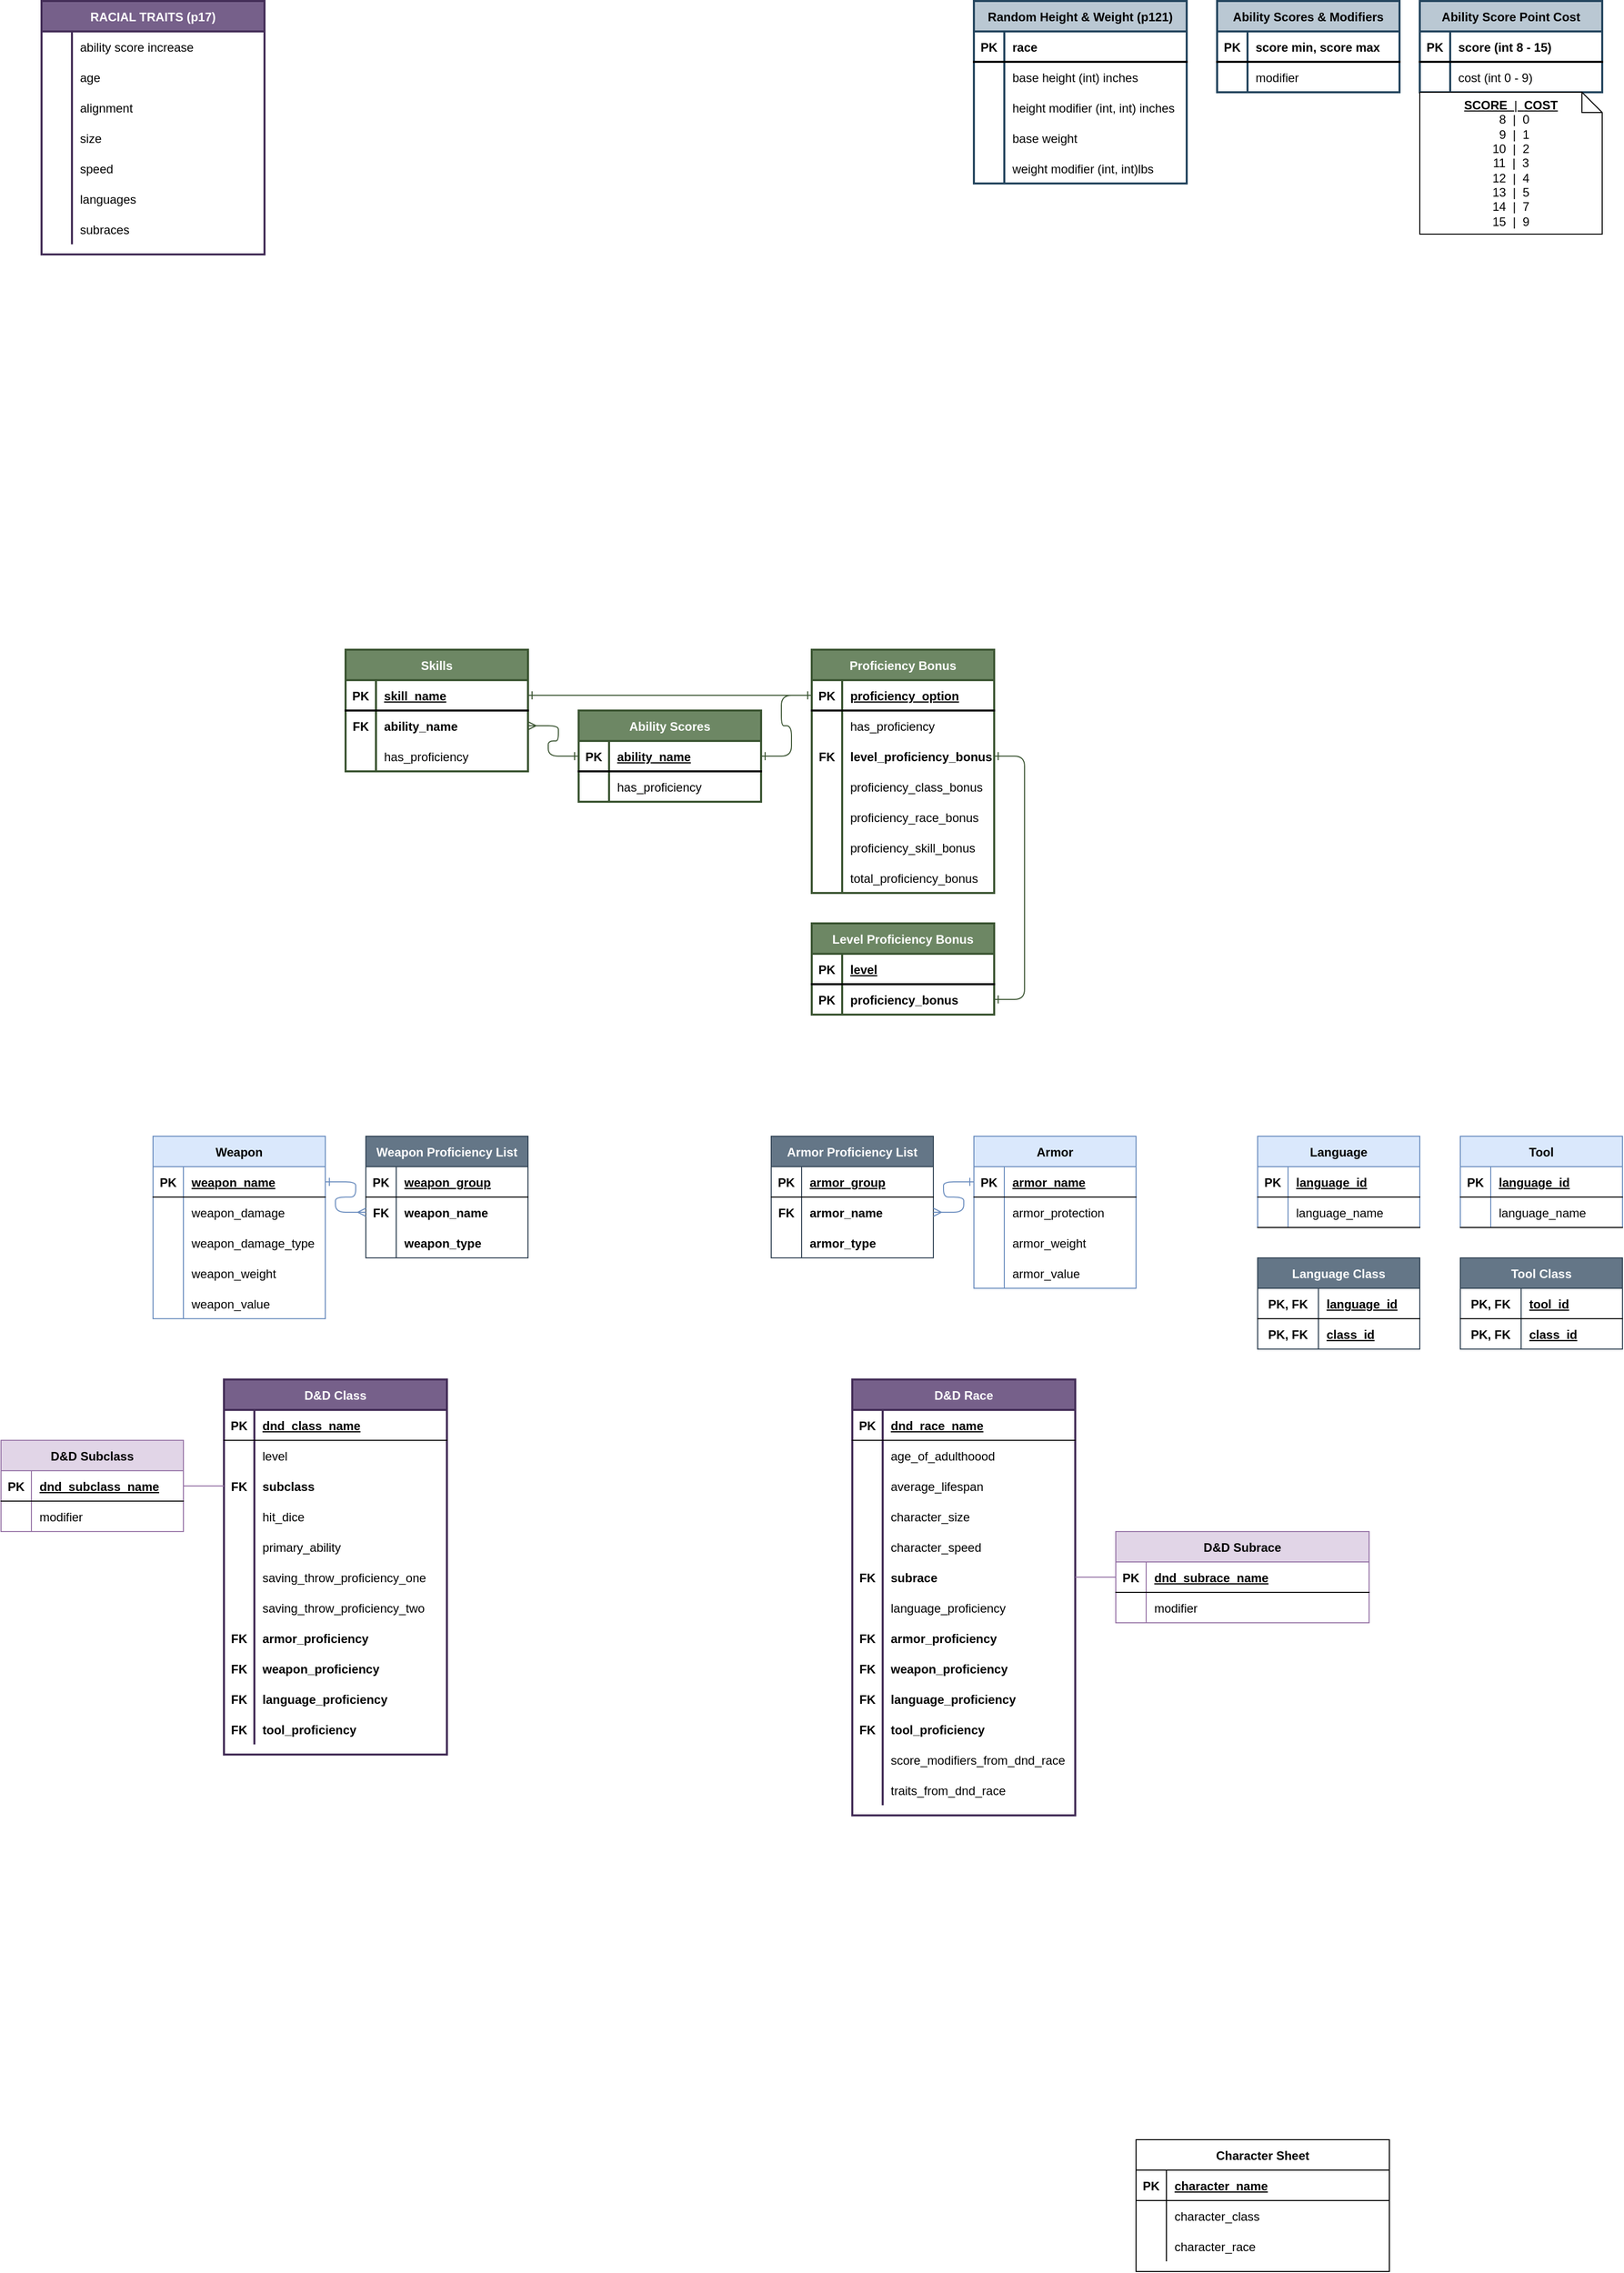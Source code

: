 <mxfile version="20.6.0" type="github" pages="2">
  <diagram id="R2lEEEUBdFMjLlhIrx00" name="Page-1">
    <mxGraphModel dx="1422" dy="1886" grid="1" gridSize="10" guides="1" tooltips="1" connect="1" arrows="1" fold="1" page="1" pageScale="1" pageWidth="1700" pageHeight="1100" math="0" shadow="0" extFonts="Permanent Marker^https://fonts.googleapis.com/css?family=Permanent+Marker">
      <root>
        <mxCell id="0" />
        <mxCell id="1" parent="0" />
        <mxCell id="C-vyLk0tnHw3VtMMgP7b-13" value="Character Sheet" style="shape=table;startSize=30;container=1;collapsible=1;childLayout=tableLayout;fixedRows=1;rowLines=0;fontStyle=1;align=center;resizeLast=1;" parent="1" vertex="1">
          <mxGeometry x="1120" y="1030" width="250" height="130" as="geometry" />
        </mxCell>
        <mxCell id="C-vyLk0tnHw3VtMMgP7b-14" value="" style="shape=partialRectangle;collapsible=0;dropTarget=0;pointerEvents=0;fillColor=none;points=[[0,0.5],[1,0.5]];portConstraint=eastwest;top=0;left=0;right=0;bottom=1;" parent="C-vyLk0tnHw3VtMMgP7b-13" vertex="1">
          <mxGeometry y="30" width="250" height="30" as="geometry" />
        </mxCell>
        <mxCell id="C-vyLk0tnHw3VtMMgP7b-15" value="PK" style="shape=partialRectangle;overflow=hidden;connectable=0;fillColor=none;top=0;left=0;bottom=0;right=0;fontStyle=1;" parent="C-vyLk0tnHw3VtMMgP7b-14" vertex="1">
          <mxGeometry width="30" height="30" as="geometry">
            <mxRectangle width="30" height="30" as="alternateBounds" />
          </mxGeometry>
        </mxCell>
        <mxCell id="C-vyLk0tnHw3VtMMgP7b-16" value="character_name" style="shape=partialRectangle;overflow=hidden;connectable=0;fillColor=none;top=0;left=0;bottom=0;right=0;align=left;spacingLeft=6;fontStyle=5;" parent="C-vyLk0tnHw3VtMMgP7b-14" vertex="1">
          <mxGeometry x="30" width="220" height="30" as="geometry">
            <mxRectangle width="220" height="30" as="alternateBounds" />
          </mxGeometry>
        </mxCell>
        <mxCell id="C-vyLk0tnHw3VtMMgP7b-17" value="" style="shape=partialRectangle;collapsible=0;dropTarget=0;pointerEvents=0;fillColor=none;points=[[0,0.5],[1,0.5]];portConstraint=eastwest;top=0;left=0;right=0;bottom=0;" parent="C-vyLk0tnHw3VtMMgP7b-13" vertex="1">
          <mxGeometry y="60" width="250" height="30" as="geometry" />
        </mxCell>
        <mxCell id="C-vyLk0tnHw3VtMMgP7b-18" value="" style="shape=partialRectangle;overflow=hidden;connectable=0;fillColor=none;top=0;left=0;bottom=0;right=0;" parent="C-vyLk0tnHw3VtMMgP7b-17" vertex="1">
          <mxGeometry width="30" height="30" as="geometry">
            <mxRectangle width="30" height="30" as="alternateBounds" />
          </mxGeometry>
        </mxCell>
        <mxCell id="C-vyLk0tnHw3VtMMgP7b-19" value="character_class" style="shape=partialRectangle;overflow=hidden;connectable=0;fillColor=none;top=0;left=0;bottom=0;right=0;align=left;spacingLeft=6;" parent="C-vyLk0tnHw3VtMMgP7b-17" vertex="1">
          <mxGeometry x="30" width="220" height="30" as="geometry">
            <mxRectangle width="220" height="30" as="alternateBounds" />
          </mxGeometry>
        </mxCell>
        <mxCell id="C-vyLk0tnHw3VtMMgP7b-20" value="" style="shape=partialRectangle;collapsible=0;dropTarget=0;pointerEvents=0;fillColor=none;points=[[0,0.5],[1,0.5]];portConstraint=eastwest;top=0;left=0;right=0;bottom=0;" parent="C-vyLk0tnHw3VtMMgP7b-13" vertex="1">
          <mxGeometry y="90" width="250" height="30" as="geometry" />
        </mxCell>
        <mxCell id="C-vyLk0tnHw3VtMMgP7b-21" value="" style="shape=partialRectangle;overflow=hidden;connectable=0;fillColor=none;top=0;left=0;bottom=0;right=0;" parent="C-vyLk0tnHw3VtMMgP7b-20" vertex="1">
          <mxGeometry width="30" height="30" as="geometry">
            <mxRectangle width="30" height="30" as="alternateBounds" />
          </mxGeometry>
        </mxCell>
        <mxCell id="C-vyLk0tnHw3VtMMgP7b-22" value="character_race" style="shape=partialRectangle;overflow=hidden;connectable=0;fillColor=none;top=0;left=0;bottom=0;right=0;align=left;spacingLeft=6;" parent="C-vyLk0tnHw3VtMMgP7b-20" vertex="1">
          <mxGeometry x="30" width="220" height="30" as="geometry">
            <mxRectangle width="220" height="30" as="alternateBounds" />
          </mxGeometry>
        </mxCell>
        <mxCell id="C-vyLk0tnHw3VtMMgP7b-23" value="D&amp;D Class" style="shape=table;startSize=30;container=1;collapsible=1;childLayout=tableLayout;fixedRows=1;rowLines=0;fontStyle=1;align=center;resizeLast=1;strokeWidth=2;fillColor=#76608a;fontColor=#ffffff;strokeColor=#432D57;" parent="1" vertex="1">
          <mxGeometry x="220" y="280" width="220" height="370" as="geometry" />
        </mxCell>
        <mxCell id="C-vyLk0tnHw3VtMMgP7b-24" value="" style="shape=partialRectangle;collapsible=0;dropTarget=0;pointerEvents=0;fillColor=none;points=[[0,0.5],[1,0.5]];portConstraint=eastwest;top=0;left=0;right=0;bottom=1;" parent="C-vyLk0tnHw3VtMMgP7b-23" vertex="1">
          <mxGeometry y="30" width="220" height="30" as="geometry" />
        </mxCell>
        <mxCell id="C-vyLk0tnHw3VtMMgP7b-25" value="PK" style="shape=partialRectangle;overflow=hidden;connectable=0;fillColor=none;top=0;left=0;bottom=0;right=0;fontStyle=1;" parent="C-vyLk0tnHw3VtMMgP7b-24" vertex="1">
          <mxGeometry width="30" height="30" as="geometry">
            <mxRectangle width="30" height="30" as="alternateBounds" />
          </mxGeometry>
        </mxCell>
        <mxCell id="C-vyLk0tnHw3VtMMgP7b-26" value="dnd_class_name" style="shape=partialRectangle;overflow=hidden;connectable=0;fillColor=none;top=0;left=0;bottom=0;right=0;align=left;spacingLeft=6;fontStyle=5;" parent="C-vyLk0tnHw3VtMMgP7b-24" vertex="1">
          <mxGeometry x="30" width="190" height="30" as="geometry">
            <mxRectangle width="190" height="30" as="alternateBounds" />
          </mxGeometry>
        </mxCell>
        <mxCell id="C-vyLk0tnHw3VtMMgP7b-27" value="" style="shape=partialRectangle;collapsible=0;dropTarget=0;pointerEvents=0;fillColor=none;points=[[0,0.5],[1,0.5]];portConstraint=eastwest;top=0;left=0;right=0;bottom=0;" parent="C-vyLk0tnHw3VtMMgP7b-23" vertex="1">
          <mxGeometry y="60" width="220" height="30" as="geometry" />
        </mxCell>
        <mxCell id="C-vyLk0tnHw3VtMMgP7b-28" value="" style="shape=partialRectangle;overflow=hidden;connectable=0;fillColor=none;top=0;left=0;bottom=0;right=0;" parent="C-vyLk0tnHw3VtMMgP7b-27" vertex="1">
          <mxGeometry width="30" height="30" as="geometry">
            <mxRectangle width="30" height="30" as="alternateBounds" />
          </mxGeometry>
        </mxCell>
        <mxCell id="C-vyLk0tnHw3VtMMgP7b-29" value="level   " style="shape=partialRectangle;overflow=hidden;connectable=0;fillColor=none;top=0;left=0;bottom=0;right=0;align=left;spacingLeft=6;" parent="C-vyLk0tnHw3VtMMgP7b-27" vertex="1">
          <mxGeometry x="30" width="190" height="30" as="geometry">
            <mxRectangle width="190" height="30" as="alternateBounds" />
          </mxGeometry>
        </mxCell>
        <mxCell id="EFIXCXd8qCfW1A6lMdy_-7" style="shape=partialRectangle;collapsible=0;dropTarget=0;pointerEvents=0;fillColor=none;points=[[0,0.5],[1,0.5]];portConstraint=eastwest;top=0;left=0;right=0;bottom=0;" parent="C-vyLk0tnHw3VtMMgP7b-23" vertex="1">
          <mxGeometry y="90" width="220" height="30" as="geometry" />
        </mxCell>
        <mxCell id="EFIXCXd8qCfW1A6lMdy_-8" value="FK" style="shape=partialRectangle;overflow=hidden;connectable=0;fillColor=none;top=0;left=0;bottom=0;right=0;fontStyle=1" parent="EFIXCXd8qCfW1A6lMdy_-7" vertex="1">
          <mxGeometry width="30" height="30" as="geometry">
            <mxRectangle width="30" height="30" as="alternateBounds" />
          </mxGeometry>
        </mxCell>
        <mxCell id="EFIXCXd8qCfW1A6lMdy_-9" value="subclass   " style="shape=partialRectangle;overflow=hidden;connectable=0;fillColor=none;top=0;left=0;bottom=0;right=0;align=left;spacingLeft=6;fontStyle=1" parent="EFIXCXd8qCfW1A6lMdy_-7" vertex="1">
          <mxGeometry x="30" width="190" height="30" as="geometry">
            <mxRectangle width="190" height="30" as="alternateBounds" />
          </mxGeometry>
        </mxCell>
        <mxCell id="EFIXCXd8qCfW1A6lMdy_-11" style="shape=partialRectangle;collapsible=0;dropTarget=0;pointerEvents=0;fillColor=none;points=[[0,0.5],[1,0.5]];portConstraint=eastwest;top=0;left=0;right=0;bottom=0;" parent="C-vyLk0tnHw3VtMMgP7b-23" vertex="1">
          <mxGeometry y="120" width="220" height="30" as="geometry" />
        </mxCell>
        <mxCell id="EFIXCXd8qCfW1A6lMdy_-12" style="shape=partialRectangle;overflow=hidden;connectable=0;fillColor=none;top=0;left=0;bottom=0;right=0;" parent="EFIXCXd8qCfW1A6lMdy_-11" vertex="1">
          <mxGeometry width="30" height="30" as="geometry">
            <mxRectangle width="30" height="30" as="alternateBounds" />
          </mxGeometry>
        </mxCell>
        <mxCell id="EFIXCXd8qCfW1A6lMdy_-13" value="hit_dice" style="shape=partialRectangle;overflow=hidden;connectable=0;fillColor=none;top=0;left=0;bottom=0;right=0;align=left;spacingLeft=6;" parent="EFIXCXd8qCfW1A6lMdy_-11" vertex="1">
          <mxGeometry x="30" width="190" height="30" as="geometry">
            <mxRectangle width="190" height="30" as="alternateBounds" />
          </mxGeometry>
        </mxCell>
        <mxCell id="EFIXCXd8qCfW1A6lMdy_-15" style="shape=partialRectangle;collapsible=0;dropTarget=0;pointerEvents=0;fillColor=none;points=[[0,0.5],[1,0.5]];portConstraint=eastwest;top=0;left=0;right=0;bottom=0;" parent="C-vyLk0tnHw3VtMMgP7b-23" vertex="1">
          <mxGeometry y="150" width="220" height="30" as="geometry" />
        </mxCell>
        <mxCell id="EFIXCXd8qCfW1A6lMdy_-16" style="shape=partialRectangle;overflow=hidden;connectable=0;fillColor=none;top=0;left=0;bottom=0;right=0;" parent="EFIXCXd8qCfW1A6lMdy_-15" vertex="1">
          <mxGeometry width="30" height="30" as="geometry">
            <mxRectangle width="30" height="30" as="alternateBounds" />
          </mxGeometry>
        </mxCell>
        <mxCell id="EFIXCXd8qCfW1A6lMdy_-17" value="primary_ability   " style="shape=partialRectangle;overflow=hidden;connectable=0;fillColor=none;top=0;left=0;bottom=0;right=0;align=left;spacingLeft=6;" parent="EFIXCXd8qCfW1A6lMdy_-15" vertex="1">
          <mxGeometry x="30" width="190" height="30" as="geometry">
            <mxRectangle width="190" height="30" as="alternateBounds" />
          </mxGeometry>
        </mxCell>
        <mxCell id="EFIXCXd8qCfW1A6lMdy_-19" style="shape=partialRectangle;collapsible=0;dropTarget=0;pointerEvents=0;fillColor=none;points=[[0,0.5],[1,0.5]];portConstraint=eastwest;top=0;left=0;right=0;bottom=0;" parent="C-vyLk0tnHw3VtMMgP7b-23" vertex="1">
          <mxGeometry y="180" width="220" height="30" as="geometry" />
        </mxCell>
        <mxCell id="EFIXCXd8qCfW1A6lMdy_-20" style="shape=partialRectangle;overflow=hidden;connectable=0;fillColor=none;top=0;left=0;bottom=0;right=0;" parent="EFIXCXd8qCfW1A6lMdy_-19" vertex="1">
          <mxGeometry width="30" height="30" as="geometry">
            <mxRectangle width="30" height="30" as="alternateBounds" />
          </mxGeometry>
        </mxCell>
        <mxCell id="EFIXCXd8qCfW1A6lMdy_-21" value="saving_throw_proficiency_one" style="shape=partialRectangle;overflow=hidden;connectable=0;fillColor=none;top=0;left=0;bottom=0;right=0;align=left;spacingLeft=6;" parent="EFIXCXd8qCfW1A6lMdy_-19" vertex="1">
          <mxGeometry x="30" width="190" height="30" as="geometry">
            <mxRectangle width="190" height="30" as="alternateBounds" />
          </mxGeometry>
        </mxCell>
        <mxCell id="EFIXCXd8qCfW1A6lMdy_-23" style="shape=partialRectangle;collapsible=0;dropTarget=0;pointerEvents=0;fillColor=none;points=[[0,0.5],[1,0.5]];portConstraint=eastwest;top=0;left=0;right=0;bottom=0;" parent="C-vyLk0tnHw3VtMMgP7b-23" vertex="1">
          <mxGeometry y="210" width="220" height="30" as="geometry" />
        </mxCell>
        <mxCell id="EFIXCXd8qCfW1A6lMdy_-24" style="shape=partialRectangle;overflow=hidden;connectable=0;fillColor=none;top=0;left=0;bottom=0;right=0;" parent="EFIXCXd8qCfW1A6lMdy_-23" vertex="1">
          <mxGeometry width="30" height="30" as="geometry">
            <mxRectangle width="30" height="30" as="alternateBounds" />
          </mxGeometry>
        </mxCell>
        <mxCell id="EFIXCXd8qCfW1A6lMdy_-25" value="saving_throw_proficiency_two " style="shape=partialRectangle;overflow=hidden;connectable=0;fillColor=none;top=0;left=0;bottom=0;right=0;align=left;spacingLeft=6;" parent="EFIXCXd8qCfW1A6lMdy_-23" vertex="1">
          <mxGeometry x="30" width="190" height="30" as="geometry">
            <mxRectangle width="190" height="30" as="alternateBounds" />
          </mxGeometry>
        </mxCell>
        <mxCell id="EFIXCXd8qCfW1A6lMdy_-74" style="shape=partialRectangle;collapsible=0;dropTarget=0;pointerEvents=0;fillColor=none;points=[[0,0.5],[1,0.5]];portConstraint=eastwest;top=0;left=0;right=0;bottom=0;" parent="C-vyLk0tnHw3VtMMgP7b-23" vertex="1">
          <mxGeometry y="240" width="220" height="30" as="geometry" />
        </mxCell>
        <mxCell id="EFIXCXd8qCfW1A6lMdy_-75" value="FK" style="shape=partialRectangle;overflow=hidden;connectable=0;fillColor=none;top=0;left=0;bottom=0;right=0;fontStyle=1" parent="EFIXCXd8qCfW1A6lMdy_-74" vertex="1">
          <mxGeometry width="30" height="30" as="geometry">
            <mxRectangle width="30" height="30" as="alternateBounds" />
          </mxGeometry>
        </mxCell>
        <mxCell id="EFIXCXd8qCfW1A6lMdy_-76" value="armor_proficiency" style="shape=partialRectangle;overflow=hidden;connectable=0;fillColor=none;top=0;left=0;bottom=0;right=0;align=left;spacingLeft=6;fontStyle=1" parent="EFIXCXd8qCfW1A6lMdy_-74" vertex="1">
          <mxGeometry x="30" width="190" height="30" as="geometry">
            <mxRectangle width="190" height="30" as="alternateBounds" />
          </mxGeometry>
        </mxCell>
        <mxCell id="EFIXCXd8qCfW1A6lMdy_-78" style="shape=partialRectangle;collapsible=0;dropTarget=0;pointerEvents=0;fillColor=none;points=[[0,0.5],[1,0.5]];portConstraint=eastwest;top=0;left=0;right=0;bottom=0;" parent="C-vyLk0tnHw3VtMMgP7b-23" vertex="1">
          <mxGeometry y="270" width="220" height="30" as="geometry" />
        </mxCell>
        <mxCell id="EFIXCXd8qCfW1A6lMdy_-79" value="FK" style="shape=partialRectangle;overflow=hidden;connectable=0;fillColor=none;top=0;left=0;bottom=0;right=0;fontStyle=1" parent="EFIXCXd8qCfW1A6lMdy_-78" vertex="1">
          <mxGeometry width="30" height="30" as="geometry">
            <mxRectangle width="30" height="30" as="alternateBounds" />
          </mxGeometry>
        </mxCell>
        <mxCell id="EFIXCXd8qCfW1A6lMdy_-80" value="weapon_proficiency" style="shape=partialRectangle;overflow=hidden;connectable=0;fillColor=none;top=0;left=0;bottom=0;right=0;align=left;spacingLeft=6;fontStyle=1" parent="EFIXCXd8qCfW1A6lMdy_-78" vertex="1">
          <mxGeometry x="30" width="190" height="30" as="geometry">
            <mxRectangle width="190" height="30" as="alternateBounds" />
          </mxGeometry>
        </mxCell>
        <mxCell id="rZimayjNVJjg97g12Bw1-11" style="shape=partialRectangle;collapsible=0;dropTarget=0;pointerEvents=0;fillColor=none;points=[[0,0.5],[1,0.5]];portConstraint=eastwest;top=0;left=0;right=0;bottom=0;" parent="C-vyLk0tnHw3VtMMgP7b-23" vertex="1">
          <mxGeometry y="300" width="220" height="30" as="geometry" />
        </mxCell>
        <mxCell id="rZimayjNVJjg97g12Bw1-12" value="FK" style="shape=partialRectangle;overflow=hidden;connectable=0;fillColor=none;top=0;left=0;bottom=0;right=0;fontStyle=1" parent="rZimayjNVJjg97g12Bw1-11" vertex="1">
          <mxGeometry width="30" height="30" as="geometry">
            <mxRectangle width="30" height="30" as="alternateBounds" />
          </mxGeometry>
        </mxCell>
        <mxCell id="rZimayjNVJjg97g12Bw1-13" value="language_proficiency" style="shape=partialRectangle;overflow=hidden;connectable=0;fillColor=none;top=0;left=0;bottom=0;right=0;align=left;spacingLeft=6;fontStyle=1" parent="rZimayjNVJjg97g12Bw1-11" vertex="1">
          <mxGeometry x="30" width="190" height="30" as="geometry">
            <mxRectangle width="190" height="30" as="alternateBounds" />
          </mxGeometry>
        </mxCell>
        <mxCell id="rZimayjNVJjg97g12Bw1-14" style="shape=partialRectangle;collapsible=0;dropTarget=0;pointerEvents=0;fillColor=none;points=[[0,0.5],[1,0.5]];portConstraint=eastwest;top=0;left=0;right=0;bottom=0;" parent="C-vyLk0tnHw3VtMMgP7b-23" vertex="1">
          <mxGeometry y="330" width="220" height="30" as="geometry" />
        </mxCell>
        <mxCell id="rZimayjNVJjg97g12Bw1-15" value="FK" style="shape=partialRectangle;overflow=hidden;connectable=0;fillColor=none;top=0;left=0;bottom=0;right=0;fontStyle=1" parent="rZimayjNVJjg97g12Bw1-14" vertex="1">
          <mxGeometry width="30" height="30" as="geometry">
            <mxRectangle width="30" height="30" as="alternateBounds" />
          </mxGeometry>
        </mxCell>
        <mxCell id="rZimayjNVJjg97g12Bw1-16" value="tool_proficiency" style="shape=partialRectangle;overflow=hidden;connectable=0;fillColor=none;top=0;left=0;bottom=0;right=0;align=left;spacingLeft=6;fontStyle=1" parent="rZimayjNVJjg97g12Bw1-14" vertex="1">
          <mxGeometry x="30" width="190" height="30" as="geometry">
            <mxRectangle width="190" height="30" as="alternateBounds" />
          </mxGeometry>
        </mxCell>
        <mxCell id="EFIXCXd8qCfW1A6lMdy_-37" value="D&amp;D Subclass" style="shape=table;startSize=30;container=1;collapsible=1;childLayout=tableLayout;fixedRows=1;rowLines=0;fontStyle=1;align=center;resizeLast=1;fillColor=#e1d5e7;strokeColor=#9673a6;" parent="1" vertex="1">
          <mxGeometry y="340" width="180" height="90" as="geometry" />
        </mxCell>
        <mxCell id="EFIXCXd8qCfW1A6lMdy_-38" value="" style="shape=tableRow;horizontal=0;startSize=0;swimlaneHead=0;swimlaneBody=0;fillColor=none;collapsible=0;dropTarget=0;points=[[0,0.5],[1,0.5]];portConstraint=eastwest;top=0;left=0;right=0;bottom=1;" parent="EFIXCXd8qCfW1A6lMdy_-37" vertex="1">
          <mxGeometry y="30" width="180" height="30" as="geometry" />
        </mxCell>
        <mxCell id="EFIXCXd8qCfW1A6lMdy_-39" value="PK" style="shape=partialRectangle;connectable=0;fillColor=none;top=0;left=0;bottom=0;right=0;fontStyle=1;overflow=hidden;" parent="EFIXCXd8qCfW1A6lMdy_-38" vertex="1">
          <mxGeometry width="30" height="30" as="geometry">
            <mxRectangle width="30" height="30" as="alternateBounds" />
          </mxGeometry>
        </mxCell>
        <mxCell id="EFIXCXd8qCfW1A6lMdy_-40" value="dnd_subclass_name" style="shape=partialRectangle;connectable=0;fillColor=none;top=0;left=0;bottom=0;right=0;align=left;spacingLeft=6;fontStyle=5;overflow=hidden;" parent="EFIXCXd8qCfW1A6lMdy_-38" vertex="1">
          <mxGeometry x="30" width="150" height="30" as="geometry">
            <mxRectangle width="150" height="30" as="alternateBounds" />
          </mxGeometry>
        </mxCell>
        <mxCell id="EFIXCXd8qCfW1A6lMdy_-41" value="" style="shape=tableRow;horizontal=0;startSize=0;swimlaneHead=0;swimlaneBody=0;fillColor=none;collapsible=0;dropTarget=0;points=[[0,0.5],[1,0.5]];portConstraint=eastwest;top=0;left=0;right=0;bottom=0;" parent="EFIXCXd8qCfW1A6lMdy_-37" vertex="1">
          <mxGeometry y="60" width="180" height="30" as="geometry" />
        </mxCell>
        <mxCell id="EFIXCXd8qCfW1A6lMdy_-42" value="" style="shape=partialRectangle;connectable=0;fillColor=none;top=0;left=0;bottom=0;right=0;editable=1;overflow=hidden;" parent="EFIXCXd8qCfW1A6lMdy_-41" vertex="1">
          <mxGeometry width="30" height="30" as="geometry">
            <mxRectangle width="30" height="30" as="alternateBounds" />
          </mxGeometry>
        </mxCell>
        <mxCell id="EFIXCXd8qCfW1A6lMdy_-43" value="modifier" style="shape=partialRectangle;connectable=0;fillColor=none;top=0;left=0;bottom=0;right=0;align=left;spacingLeft=6;overflow=hidden;" parent="EFIXCXd8qCfW1A6lMdy_-41" vertex="1">
          <mxGeometry x="30" width="150" height="30" as="geometry">
            <mxRectangle width="150" height="30" as="alternateBounds" />
          </mxGeometry>
        </mxCell>
        <mxCell id="EFIXCXd8qCfW1A6lMdy_-83" value="Weapon Proficiency List" style="shape=table;startSize=30;container=1;collapsible=1;childLayout=tableLayout;fixedRows=1;rowLines=0;fontStyle=1;align=center;resizeLast=1;fillColor=#647687;strokeColor=#314354;fontColor=#ffffff;" parent="1" vertex="1">
          <mxGeometry x="360" y="40" width="160" height="120" as="geometry" />
        </mxCell>
        <mxCell id="EFIXCXd8qCfW1A6lMdy_-84" value="" style="shape=tableRow;horizontal=0;startSize=0;swimlaneHead=0;swimlaneBody=0;fillColor=none;collapsible=0;dropTarget=0;points=[[0,0.5],[1,0.5]];portConstraint=eastwest;top=0;left=0;right=0;bottom=1;" parent="EFIXCXd8qCfW1A6lMdy_-83" vertex="1">
          <mxGeometry y="30" width="160" height="30" as="geometry" />
        </mxCell>
        <mxCell id="EFIXCXd8qCfW1A6lMdy_-85" value="PK" style="shape=partialRectangle;connectable=0;fillColor=none;top=0;left=0;bottom=0;right=0;fontStyle=1;overflow=hidden;" parent="EFIXCXd8qCfW1A6lMdy_-84" vertex="1">
          <mxGeometry width="30" height="30" as="geometry">
            <mxRectangle width="30" height="30" as="alternateBounds" />
          </mxGeometry>
        </mxCell>
        <mxCell id="EFIXCXd8qCfW1A6lMdy_-86" value="weapon_group" style="shape=partialRectangle;connectable=0;fillColor=none;top=0;left=0;bottom=0;right=0;align=left;spacingLeft=6;fontStyle=5;overflow=hidden;" parent="EFIXCXd8qCfW1A6lMdy_-84" vertex="1">
          <mxGeometry x="30" width="130" height="30" as="geometry">
            <mxRectangle width="130" height="30" as="alternateBounds" />
          </mxGeometry>
        </mxCell>
        <mxCell id="EFIXCXd8qCfW1A6lMdy_-87" value="" style="shape=tableRow;horizontal=0;startSize=0;swimlaneHead=0;swimlaneBody=0;fillColor=none;collapsible=0;dropTarget=0;points=[[0,0.5],[1,0.5]];portConstraint=eastwest;top=0;left=0;right=0;bottom=0;" parent="EFIXCXd8qCfW1A6lMdy_-83" vertex="1">
          <mxGeometry y="60" width="160" height="30" as="geometry" />
        </mxCell>
        <mxCell id="EFIXCXd8qCfW1A6lMdy_-88" value="FK" style="shape=partialRectangle;connectable=0;fillColor=none;top=0;left=0;bottom=0;right=0;editable=1;overflow=hidden;fontStyle=1" parent="EFIXCXd8qCfW1A6lMdy_-87" vertex="1">
          <mxGeometry width="30" height="30" as="geometry">
            <mxRectangle width="30" height="30" as="alternateBounds" />
          </mxGeometry>
        </mxCell>
        <mxCell id="EFIXCXd8qCfW1A6lMdy_-89" value="weapon_name" style="shape=partialRectangle;connectable=0;fillColor=none;top=0;left=0;bottom=0;right=0;align=left;spacingLeft=6;overflow=hidden;fontStyle=1" parent="EFIXCXd8qCfW1A6lMdy_-87" vertex="1">
          <mxGeometry x="30" width="130" height="30" as="geometry">
            <mxRectangle width="130" height="30" as="alternateBounds" />
          </mxGeometry>
        </mxCell>
        <mxCell id="tnLg5QKlG1FjEX67bADc-2" style="shape=tableRow;horizontal=0;startSize=0;swimlaneHead=0;swimlaneBody=0;fillColor=none;collapsible=0;dropTarget=0;points=[[0,0.5],[1,0.5]];portConstraint=eastwest;top=0;left=0;right=0;bottom=0;" parent="EFIXCXd8qCfW1A6lMdy_-83" vertex="1">
          <mxGeometry y="90" width="160" height="30" as="geometry" />
        </mxCell>
        <mxCell id="tnLg5QKlG1FjEX67bADc-3" style="shape=partialRectangle;connectable=0;fillColor=none;top=0;left=0;bottom=0;right=0;editable=1;overflow=hidden;fontStyle=1" parent="tnLg5QKlG1FjEX67bADc-2" vertex="1">
          <mxGeometry width="30" height="30" as="geometry">
            <mxRectangle width="30" height="30" as="alternateBounds" />
          </mxGeometry>
        </mxCell>
        <mxCell id="tnLg5QKlG1FjEX67bADc-4" value="weapon_type" style="shape=partialRectangle;connectable=0;fillColor=none;top=0;left=0;bottom=0;right=0;align=left;spacingLeft=6;overflow=hidden;fontStyle=1" parent="tnLg5QKlG1FjEX67bADc-2" vertex="1">
          <mxGeometry x="30" width="130" height="30" as="geometry">
            <mxRectangle width="130" height="30" as="alternateBounds" />
          </mxGeometry>
        </mxCell>
        <mxCell id="EFIXCXd8qCfW1A6lMdy_-94" value="D&amp;D Race" style="shape=table;startSize=30;container=1;collapsible=1;childLayout=tableLayout;fixedRows=1;rowLines=0;fontStyle=1;align=center;resizeLast=1;strokeWidth=2;fillColor=#76608a;fontColor=#ffffff;strokeColor=#432D57;" parent="1" vertex="1">
          <mxGeometry x="840" y="280" width="220" height="430" as="geometry" />
        </mxCell>
        <mxCell id="EFIXCXd8qCfW1A6lMdy_-95" value="" style="shape=partialRectangle;collapsible=0;dropTarget=0;pointerEvents=0;fillColor=none;points=[[0,0.5],[1,0.5]];portConstraint=eastwest;top=0;left=0;right=0;bottom=1;" parent="EFIXCXd8qCfW1A6lMdy_-94" vertex="1">
          <mxGeometry y="30" width="220" height="30" as="geometry" />
        </mxCell>
        <mxCell id="EFIXCXd8qCfW1A6lMdy_-96" value="PK" style="shape=partialRectangle;overflow=hidden;connectable=0;fillColor=none;top=0;left=0;bottom=0;right=0;fontStyle=1;" parent="EFIXCXd8qCfW1A6lMdy_-95" vertex="1">
          <mxGeometry width="30" height="30" as="geometry">
            <mxRectangle width="30" height="30" as="alternateBounds" />
          </mxGeometry>
        </mxCell>
        <mxCell id="EFIXCXd8qCfW1A6lMdy_-97" value="dnd_race_name" style="shape=partialRectangle;overflow=hidden;connectable=0;fillColor=none;top=0;left=0;bottom=0;right=0;align=left;spacingLeft=6;fontStyle=5;" parent="EFIXCXd8qCfW1A6lMdy_-95" vertex="1">
          <mxGeometry x="30" width="190" height="30" as="geometry">
            <mxRectangle width="190" height="30" as="alternateBounds" />
          </mxGeometry>
        </mxCell>
        <mxCell id="EFIXCXd8qCfW1A6lMdy_-99" value="" style="shape=partialRectangle;collapsible=0;dropTarget=0;pointerEvents=0;fillColor=none;points=[[0,0.5],[1,0.5]];portConstraint=eastwest;top=0;left=0;right=0;bottom=0;" parent="EFIXCXd8qCfW1A6lMdy_-94" vertex="1">
          <mxGeometry y="60" width="220" height="30" as="geometry" />
        </mxCell>
        <mxCell id="EFIXCXd8qCfW1A6lMdy_-100" value="" style="shape=partialRectangle;overflow=hidden;connectable=0;fillColor=none;top=0;left=0;bottom=0;right=0;" parent="EFIXCXd8qCfW1A6lMdy_-99" vertex="1">
          <mxGeometry width="30" height="30" as="geometry">
            <mxRectangle width="30" height="30" as="alternateBounds" />
          </mxGeometry>
        </mxCell>
        <mxCell id="EFIXCXd8qCfW1A6lMdy_-101" value="age_of_adulthoood" style="shape=partialRectangle;overflow=hidden;connectable=0;fillColor=none;top=0;left=0;bottom=0;right=0;align=left;spacingLeft=6;" parent="EFIXCXd8qCfW1A6lMdy_-99" vertex="1">
          <mxGeometry x="30" width="190" height="30" as="geometry">
            <mxRectangle width="190" height="30" as="alternateBounds" />
          </mxGeometry>
        </mxCell>
        <mxCell id="EFIXCXd8qCfW1A6lMdy_-103" style="shape=partialRectangle;collapsible=0;dropTarget=0;pointerEvents=0;fillColor=none;points=[[0,0.5],[1,0.5]];portConstraint=eastwest;top=0;left=0;right=0;bottom=0;" parent="EFIXCXd8qCfW1A6lMdy_-94" vertex="1">
          <mxGeometry y="90" width="220" height="30" as="geometry" />
        </mxCell>
        <mxCell id="EFIXCXd8qCfW1A6lMdy_-104" style="shape=partialRectangle;overflow=hidden;connectable=0;fillColor=none;top=0;left=0;bottom=0;right=0;" parent="EFIXCXd8qCfW1A6lMdy_-103" vertex="1">
          <mxGeometry width="30" height="30" as="geometry">
            <mxRectangle width="30" height="30" as="alternateBounds" />
          </mxGeometry>
        </mxCell>
        <mxCell id="EFIXCXd8qCfW1A6lMdy_-105" value="average_lifespan" style="shape=partialRectangle;overflow=hidden;connectable=0;fillColor=none;top=0;left=0;bottom=0;right=0;align=left;spacingLeft=6;" parent="EFIXCXd8qCfW1A6lMdy_-103" vertex="1">
          <mxGeometry x="30" width="190" height="30" as="geometry">
            <mxRectangle width="190" height="30" as="alternateBounds" />
          </mxGeometry>
        </mxCell>
        <mxCell id="EFIXCXd8qCfW1A6lMdy_-107" style="shape=partialRectangle;collapsible=0;dropTarget=0;pointerEvents=0;fillColor=none;points=[[0,0.5],[1,0.5]];portConstraint=eastwest;top=0;left=0;right=0;bottom=0;" parent="EFIXCXd8qCfW1A6lMdy_-94" vertex="1">
          <mxGeometry y="120" width="220" height="30" as="geometry" />
        </mxCell>
        <mxCell id="EFIXCXd8qCfW1A6lMdy_-108" style="shape=partialRectangle;overflow=hidden;connectable=0;fillColor=none;top=0;left=0;bottom=0;right=0;" parent="EFIXCXd8qCfW1A6lMdy_-107" vertex="1">
          <mxGeometry width="30" height="30" as="geometry">
            <mxRectangle width="30" height="30" as="alternateBounds" />
          </mxGeometry>
        </mxCell>
        <mxCell id="EFIXCXd8qCfW1A6lMdy_-109" value="character_size" style="shape=partialRectangle;overflow=hidden;connectable=0;fillColor=none;top=0;left=0;bottom=0;right=0;align=left;spacingLeft=6;" parent="EFIXCXd8qCfW1A6lMdy_-107" vertex="1">
          <mxGeometry x="30" width="190" height="30" as="geometry">
            <mxRectangle width="190" height="30" as="alternateBounds" />
          </mxGeometry>
        </mxCell>
        <mxCell id="EFIXCXd8qCfW1A6lMdy_-111" style="shape=partialRectangle;collapsible=0;dropTarget=0;pointerEvents=0;fillColor=none;points=[[0,0.5],[1,0.5]];portConstraint=eastwest;top=0;left=0;right=0;bottom=0;" parent="EFIXCXd8qCfW1A6lMdy_-94" vertex="1">
          <mxGeometry y="150" width="220" height="30" as="geometry" />
        </mxCell>
        <mxCell id="EFIXCXd8qCfW1A6lMdy_-112" style="shape=partialRectangle;overflow=hidden;connectable=0;fillColor=none;top=0;left=0;bottom=0;right=0;" parent="EFIXCXd8qCfW1A6lMdy_-111" vertex="1">
          <mxGeometry width="30" height="30" as="geometry">
            <mxRectangle width="30" height="30" as="alternateBounds" />
          </mxGeometry>
        </mxCell>
        <mxCell id="EFIXCXd8qCfW1A6lMdy_-113" value="character_speed" style="shape=partialRectangle;overflow=hidden;connectable=0;fillColor=none;top=0;left=0;bottom=0;right=0;align=left;spacingLeft=6;" parent="EFIXCXd8qCfW1A6lMdy_-111" vertex="1">
          <mxGeometry x="30" width="190" height="30" as="geometry">
            <mxRectangle width="190" height="30" as="alternateBounds" />
          </mxGeometry>
        </mxCell>
        <mxCell id="EFIXCXd8qCfW1A6lMdy_-119" style="shape=partialRectangle;collapsible=0;dropTarget=0;pointerEvents=0;fillColor=none;points=[[0,0.5],[1,0.5]];portConstraint=eastwest;top=0;left=0;right=0;bottom=0;" parent="EFIXCXd8qCfW1A6lMdy_-94" vertex="1">
          <mxGeometry y="180" width="220" height="30" as="geometry" />
        </mxCell>
        <mxCell id="EFIXCXd8qCfW1A6lMdy_-120" value="FK" style="shape=partialRectangle;overflow=hidden;connectable=0;fillColor=none;top=0;left=0;bottom=0;right=0;fontStyle=1" parent="EFIXCXd8qCfW1A6lMdy_-119" vertex="1">
          <mxGeometry width="30" height="30" as="geometry">
            <mxRectangle width="30" height="30" as="alternateBounds" />
          </mxGeometry>
        </mxCell>
        <mxCell id="EFIXCXd8qCfW1A6lMdy_-121" value="subrace" style="shape=partialRectangle;overflow=hidden;connectable=0;fillColor=none;top=0;left=0;bottom=0;right=0;align=left;spacingLeft=6;fontStyle=1" parent="EFIXCXd8qCfW1A6lMdy_-119" vertex="1">
          <mxGeometry x="30" width="190" height="30" as="geometry">
            <mxRectangle width="190" height="30" as="alternateBounds" />
          </mxGeometry>
        </mxCell>
        <mxCell id="EFIXCXd8qCfW1A6lMdy_-115" style="shape=partialRectangle;collapsible=0;dropTarget=0;pointerEvents=0;fillColor=none;points=[[0,0.5],[1,0.5]];portConstraint=eastwest;top=0;left=0;right=0;bottom=0;" parent="EFIXCXd8qCfW1A6lMdy_-94" vertex="1">
          <mxGeometry y="210" width="220" height="30" as="geometry" />
        </mxCell>
        <mxCell id="EFIXCXd8qCfW1A6lMdy_-116" style="shape=partialRectangle;overflow=hidden;connectable=0;fillColor=none;top=0;left=0;bottom=0;right=0;" parent="EFIXCXd8qCfW1A6lMdy_-115" vertex="1">
          <mxGeometry width="30" height="30" as="geometry">
            <mxRectangle width="30" height="30" as="alternateBounds" />
          </mxGeometry>
        </mxCell>
        <mxCell id="EFIXCXd8qCfW1A6lMdy_-117" value="language_proficiency" style="shape=partialRectangle;overflow=hidden;connectable=0;fillColor=none;top=0;left=0;bottom=0;right=0;align=left;spacingLeft=6;" parent="EFIXCXd8qCfW1A6lMdy_-115" vertex="1">
          <mxGeometry x="30" width="190" height="30" as="geometry">
            <mxRectangle width="190" height="30" as="alternateBounds" />
          </mxGeometry>
        </mxCell>
        <mxCell id="EFIXCXd8qCfW1A6lMdy_-123" style="shape=partialRectangle;collapsible=0;dropTarget=0;pointerEvents=0;fillColor=none;points=[[0,0.5],[1,0.5]];portConstraint=eastwest;top=0;left=0;right=0;bottom=0;" parent="EFIXCXd8qCfW1A6lMdy_-94" vertex="1">
          <mxGeometry y="240" width="220" height="30" as="geometry" />
        </mxCell>
        <mxCell id="EFIXCXd8qCfW1A6lMdy_-124" value="FK" style="shape=partialRectangle;overflow=hidden;connectable=0;fillColor=none;top=0;left=0;bottom=0;right=0;fontStyle=1" parent="EFIXCXd8qCfW1A6lMdy_-123" vertex="1">
          <mxGeometry width="30" height="30" as="geometry">
            <mxRectangle width="30" height="30" as="alternateBounds" />
          </mxGeometry>
        </mxCell>
        <mxCell id="EFIXCXd8qCfW1A6lMdy_-125" value="armor_proficiency" style="shape=partialRectangle;overflow=hidden;connectable=0;fillColor=none;top=0;left=0;bottom=0;right=0;align=left;spacingLeft=6;fontStyle=1" parent="EFIXCXd8qCfW1A6lMdy_-123" vertex="1">
          <mxGeometry x="30" width="190" height="30" as="geometry">
            <mxRectangle width="190" height="30" as="alternateBounds" />
          </mxGeometry>
        </mxCell>
        <mxCell id="EFIXCXd8qCfW1A6lMdy_-127" style="shape=partialRectangle;collapsible=0;dropTarget=0;pointerEvents=0;fillColor=none;points=[[0,0.5],[1,0.5]];portConstraint=eastwest;top=0;left=0;right=0;bottom=0;" parent="EFIXCXd8qCfW1A6lMdy_-94" vertex="1">
          <mxGeometry y="270" width="220" height="30" as="geometry" />
        </mxCell>
        <mxCell id="EFIXCXd8qCfW1A6lMdy_-128" value="FK" style="shape=partialRectangle;overflow=hidden;connectable=0;fillColor=none;top=0;left=0;bottom=0;right=0;fontStyle=1" parent="EFIXCXd8qCfW1A6lMdy_-127" vertex="1">
          <mxGeometry width="30" height="30" as="geometry">
            <mxRectangle width="30" height="30" as="alternateBounds" />
          </mxGeometry>
        </mxCell>
        <mxCell id="EFIXCXd8qCfW1A6lMdy_-129" value="weapon_proficiency" style="shape=partialRectangle;overflow=hidden;connectable=0;fillColor=none;top=0;left=0;bottom=0;right=0;align=left;spacingLeft=6;fontStyle=1" parent="EFIXCXd8qCfW1A6lMdy_-127" vertex="1">
          <mxGeometry x="30" width="190" height="30" as="geometry">
            <mxRectangle width="190" height="30" as="alternateBounds" />
          </mxGeometry>
        </mxCell>
        <mxCell id="rZimayjNVJjg97g12Bw1-24" style="shape=partialRectangle;collapsible=0;dropTarget=0;pointerEvents=0;fillColor=none;points=[[0,0.5],[1,0.5]];portConstraint=eastwest;top=0;left=0;right=0;bottom=0;" parent="EFIXCXd8qCfW1A6lMdy_-94" vertex="1">
          <mxGeometry y="300" width="220" height="30" as="geometry" />
        </mxCell>
        <mxCell id="rZimayjNVJjg97g12Bw1-25" value="FK" style="shape=partialRectangle;overflow=hidden;connectable=0;fillColor=none;top=0;left=0;bottom=0;right=0;fontStyle=1" parent="rZimayjNVJjg97g12Bw1-24" vertex="1">
          <mxGeometry width="30" height="30" as="geometry">
            <mxRectangle width="30" height="30" as="alternateBounds" />
          </mxGeometry>
        </mxCell>
        <mxCell id="rZimayjNVJjg97g12Bw1-26" value="language_proficiency" style="shape=partialRectangle;overflow=hidden;connectable=0;fillColor=none;top=0;left=0;bottom=0;right=0;align=left;spacingLeft=6;fontStyle=1" parent="rZimayjNVJjg97g12Bw1-24" vertex="1">
          <mxGeometry x="30" width="190" height="30" as="geometry">
            <mxRectangle width="190" height="30" as="alternateBounds" />
          </mxGeometry>
        </mxCell>
        <mxCell id="rZimayjNVJjg97g12Bw1-21" style="shape=partialRectangle;collapsible=0;dropTarget=0;pointerEvents=0;fillColor=none;points=[[0,0.5],[1,0.5]];portConstraint=eastwest;top=0;left=0;right=0;bottom=0;" parent="EFIXCXd8qCfW1A6lMdy_-94" vertex="1">
          <mxGeometry y="330" width="220" height="30" as="geometry" />
        </mxCell>
        <mxCell id="rZimayjNVJjg97g12Bw1-22" value="FK" style="shape=partialRectangle;overflow=hidden;connectable=0;fillColor=none;top=0;left=0;bottom=0;right=0;fontStyle=1" parent="rZimayjNVJjg97g12Bw1-21" vertex="1">
          <mxGeometry width="30" height="30" as="geometry">
            <mxRectangle width="30" height="30" as="alternateBounds" />
          </mxGeometry>
        </mxCell>
        <mxCell id="rZimayjNVJjg97g12Bw1-23" value="tool_proficiency" style="shape=partialRectangle;overflow=hidden;connectable=0;fillColor=none;top=0;left=0;bottom=0;right=0;align=left;spacingLeft=6;fontStyle=1" parent="rZimayjNVJjg97g12Bw1-21" vertex="1">
          <mxGeometry x="30" width="190" height="30" as="geometry">
            <mxRectangle width="190" height="30" as="alternateBounds" />
          </mxGeometry>
        </mxCell>
        <mxCell id="EFIXCXd8qCfW1A6lMdy_-131" style="shape=partialRectangle;collapsible=0;dropTarget=0;pointerEvents=0;fillColor=none;points=[[0,0.5],[1,0.5]];portConstraint=eastwest;top=0;left=0;right=0;bottom=0;" parent="EFIXCXd8qCfW1A6lMdy_-94" vertex="1">
          <mxGeometry y="360" width="220" height="30" as="geometry" />
        </mxCell>
        <mxCell id="EFIXCXd8qCfW1A6lMdy_-132" style="shape=partialRectangle;overflow=hidden;connectable=0;fillColor=none;top=0;left=0;bottom=0;right=0;" parent="EFIXCXd8qCfW1A6lMdy_-131" vertex="1">
          <mxGeometry width="30" height="30" as="geometry">
            <mxRectangle width="30" height="30" as="alternateBounds" />
          </mxGeometry>
        </mxCell>
        <mxCell id="EFIXCXd8qCfW1A6lMdy_-133" value="score_modifiers_from_dnd_race" style="shape=partialRectangle;overflow=hidden;connectable=0;fillColor=none;top=0;left=0;bottom=0;right=0;align=left;spacingLeft=6;" parent="EFIXCXd8qCfW1A6lMdy_-131" vertex="1">
          <mxGeometry x="30" width="190" height="30" as="geometry">
            <mxRectangle width="190" height="30" as="alternateBounds" />
          </mxGeometry>
        </mxCell>
        <mxCell id="EFIXCXd8qCfW1A6lMdy_-134" style="shape=partialRectangle;collapsible=0;dropTarget=0;pointerEvents=0;fillColor=none;points=[[0,0.5],[1,0.5]];portConstraint=eastwest;top=0;left=0;right=0;bottom=0;" parent="EFIXCXd8qCfW1A6lMdy_-94" vertex="1">
          <mxGeometry y="390" width="220" height="30" as="geometry" />
        </mxCell>
        <mxCell id="EFIXCXd8qCfW1A6lMdy_-135" style="shape=partialRectangle;overflow=hidden;connectable=0;fillColor=none;top=0;left=0;bottom=0;right=0;" parent="EFIXCXd8qCfW1A6lMdy_-134" vertex="1">
          <mxGeometry width="30" height="30" as="geometry">
            <mxRectangle width="30" height="30" as="alternateBounds" />
          </mxGeometry>
        </mxCell>
        <mxCell id="EFIXCXd8qCfW1A6lMdy_-136" value="traits_from_dnd_race" style="shape=partialRectangle;overflow=hidden;connectable=0;fillColor=none;top=0;left=0;bottom=0;right=0;align=left;spacingLeft=6;" parent="EFIXCXd8qCfW1A6lMdy_-134" vertex="1">
          <mxGeometry x="30" width="190" height="30" as="geometry">
            <mxRectangle width="190" height="30" as="alternateBounds" />
          </mxGeometry>
        </mxCell>
        <mxCell id="EFIXCXd8qCfW1A6lMdy_-137" value="D&amp;D Subrace" style="shape=table;startSize=30;container=1;collapsible=1;childLayout=tableLayout;fixedRows=1;rowLines=0;fontStyle=1;align=center;resizeLast=1;fillColor=#e1d5e7;strokeColor=#9673a6;" parent="1" vertex="1">
          <mxGeometry x="1100" y="430" width="250" height="90" as="geometry" />
        </mxCell>
        <mxCell id="EFIXCXd8qCfW1A6lMdy_-138" value="" style="shape=tableRow;horizontal=0;startSize=0;swimlaneHead=0;swimlaneBody=0;fillColor=none;collapsible=0;dropTarget=0;points=[[0,0.5],[1,0.5]];portConstraint=eastwest;top=0;left=0;right=0;bottom=1;" parent="EFIXCXd8qCfW1A6lMdy_-137" vertex="1">
          <mxGeometry y="30" width="250" height="30" as="geometry" />
        </mxCell>
        <mxCell id="EFIXCXd8qCfW1A6lMdy_-139" value="PK" style="shape=partialRectangle;connectable=0;fillColor=none;top=0;left=0;bottom=0;right=0;fontStyle=1;overflow=hidden;" parent="EFIXCXd8qCfW1A6lMdy_-138" vertex="1">
          <mxGeometry width="30" height="30" as="geometry">
            <mxRectangle width="30" height="30" as="alternateBounds" />
          </mxGeometry>
        </mxCell>
        <mxCell id="EFIXCXd8qCfW1A6lMdy_-140" value="dnd_subrace_name" style="shape=partialRectangle;connectable=0;fillColor=none;top=0;left=0;bottom=0;right=0;align=left;spacingLeft=6;fontStyle=5;overflow=hidden;" parent="EFIXCXd8qCfW1A6lMdy_-138" vertex="1">
          <mxGeometry x="30" width="220" height="30" as="geometry">
            <mxRectangle width="220" height="30" as="alternateBounds" />
          </mxGeometry>
        </mxCell>
        <mxCell id="EFIXCXd8qCfW1A6lMdy_-141" value="" style="shape=tableRow;horizontal=0;startSize=0;swimlaneHead=0;swimlaneBody=0;fillColor=none;collapsible=0;dropTarget=0;points=[[0,0.5],[1,0.5]];portConstraint=eastwest;top=0;left=0;right=0;bottom=0;" parent="EFIXCXd8qCfW1A6lMdy_-137" vertex="1">
          <mxGeometry y="60" width="250" height="30" as="geometry" />
        </mxCell>
        <mxCell id="EFIXCXd8qCfW1A6lMdy_-142" value="" style="shape=partialRectangle;connectable=0;fillColor=none;top=0;left=0;bottom=0;right=0;editable=1;overflow=hidden;" parent="EFIXCXd8qCfW1A6lMdy_-141" vertex="1">
          <mxGeometry width="30" height="30" as="geometry">
            <mxRectangle width="30" height="30" as="alternateBounds" />
          </mxGeometry>
        </mxCell>
        <mxCell id="EFIXCXd8qCfW1A6lMdy_-143" value="modifier" style="shape=partialRectangle;connectable=0;fillColor=none;top=0;left=0;bottom=0;right=0;align=left;spacingLeft=6;overflow=hidden;" parent="EFIXCXd8qCfW1A6lMdy_-141" vertex="1">
          <mxGeometry x="30" width="220" height="30" as="geometry">
            <mxRectangle width="220" height="30" as="alternateBounds" />
          </mxGeometry>
        </mxCell>
        <mxCell id="EFIXCXd8qCfW1A6lMdy_-145" value="" style="edgeStyle=entityRelationEdgeStyle;fontSize=12;html=1;endArrow=none;startArrow=none;rounded=1;fillColor=#e1d5e7;strokeColor=#9673a6;endFill=0;startFill=0;" parent="1" source="EFIXCXd8qCfW1A6lMdy_-119" target="EFIXCXd8qCfW1A6lMdy_-138" edge="1">
          <mxGeometry width="100" height="100" relative="1" as="geometry">
            <mxPoint x="180" y="780" as="sourcePoint" />
            <mxPoint x="280" y="680" as="targetPoint" />
          </mxGeometry>
        </mxCell>
        <mxCell id="EFIXCXd8qCfW1A6lMdy_-146" value="Language" style="shape=table;startSize=30;container=1;collapsible=1;childLayout=tableLayout;fixedRows=1;rowLines=0;fontStyle=1;align=center;resizeLast=1;fillColor=#dae8fc;strokeColor=#6c8ebf;" parent="1" vertex="1">
          <mxGeometry x="1240" y="40" width="160" height="90" as="geometry" />
        </mxCell>
        <mxCell id="EFIXCXd8qCfW1A6lMdy_-147" value="" style="shape=tableRow;horizontal=0;startSize=0;swimlaneHead=0;swimlaneBody=0;fillColor=none;collapsible=0;dropTarget=0;points=[[0,0.5],[1,0.5]];portConstraint=eastwest;top=0;left=0;right=0;bottom=1;" parent="EFIXCXd8qCfW1A6lMdy_-146" vertex="1">
          <mxGeometry y="30" width="160" height="30" as="geometry" />
        </mxCell>
        <mxCell id="EFIXCXd8qCfW1A6lMdy_-148" value="PK" style="shape=partialRectangle;connectable=0;fillColor=none;top=0;left=0;bottom=0;right=0;fontStyle=1;overflow=hidden;" parent="EFIXCXd8qCfW1A6lMdy_-147" vertex="1">
          <mxGeometry width="30" height="30" as="geometry">
            <mxRectangle width="30" height="30" as="alternateBounds" />
          </mxGeometry>
        </mxCell>
        <mxCell id="EFIXCXd8qCfW1A6lMdy_-149" value="language_id" style="shape=partialRectangle;connectable=0;fillColor=none;top=0;left=0;bottom=0;right=0;align=left;spacingLeft=6;fontStyle=5;overflow=hidden;" parent="EFIXCXd8qCfW1A6lMdy_-147" vertex="1">
          <mxGeometry x="30" width="130" height="30" as="geometry">
            <mxRectangle width="130" height="30" as="alternateBounds" />
          </mxGeometry>
        </mxCell>
        <mxCell id="s4mEzovWIH335yVC4CnW-75" style="shape=tableRow;horizontal=0;startSize=0;swimlaneHead=0;swimlaneBody=0;fillColor=none;collapsible=0;dropTarget=0;points=[[0,0.5],[1,0.5]];portConstraint=eastwest;top=0;left=0;right=0;bottom=1;" vertex="1" parent="EFIXCXd8qCfW1A6lMdy_-146">
          <mxGeometry y="60" width="160" height="30" as="geometry" />
        </mxCell>
        <mxCell id="s4mEzovWIH335yVC4CnW-76" style="shape=partialRectangle;connectable=0;fillColor=none;top=0;left=0;bottom=0;right=0;fontStyle=1;overflow=hidden;" vertex="1" parent="s4mEzovWIH335yVC4CnW-75">
          <mxGeometry width="30" height="30" as="geometry">
            <mxRectangle width="30" height="30" as="alternateBounds" />
          </mxGeometry>
        </mxCell>
        <mxCell id="s4mEzovWIH335yVC4CnW-77" value="language_name" style="shape=partialRectangle;connectable=0;fillColor=none;top=0;left=0;bottom=0;right=0;align=left;spacingLeft=6;fontStyle=0;overflow=hidden;" vertex="1" parent="s4mEzovWIH335yVC4CnW-75">
          <mxGeometry x="30" width="130" height="30" as="geometry">
            <mxRectangle width="130" height="30" as="alternateBounds" />
          </mxGeometry>
        </mxCell>
        <mxCell id="rZimayjNVJjg97g12Bw1-44" value="Armor" style="shape=table;startSize=30;container=1;collapsible=1;childLayout=tableLayout;fixedRows=1;rowLines=0;fontStyle=1;align=center;resizeLast=1;fillColor=#dae8fc;strokeColor=#6c8ebf;" parent="1" vertex="1">
          <mxGeometry x="960" y="40" width="160" height="150" as="geometry" />
        </mxCell>
        <mxCell id="rZimayjNVJjg97g12Bw1-45" value="" style="shape=tableRow;horizontal=0;startSize=0;swimlaneHead=0;swimlaneBody=0;fillColor=none;collapsible=0;dropTarget=0;points=[[0,0.5],[1,0.5]];portConstraint=eastwest;top=0;left=0;right=0;bottom=1;" parent="rZimayjNVJjg97g12Bw1-44" vertex="1">
          <mxGeometry y="30" width="160" height="30" as="geometry" />
        </mxCell>
        <mxCell id="rZimayjNVJjg97g12Bw1-46" value="PK" style="shape=partialRectangle;connectable=0;fillColor=none;top=0;left=0;bottom=0;right=0;fontStyle=1;overflow=hidden;" parent="rZimayjNVJjg97g12Bw1-45" vertex="1">
          <mxGeometry width="30" height="30" as="geometry">
            <mxRectangle width="30" height="30" as="alternateBounds" />
          </mxGeometry>
        </mxCell>
        <mxCell id="rZimayjNVJjg97g12Bw1-47" value="armor_name" style="shape=partialRectangle;connectable=0;fillColor=none;top=0;left=0;bottom=0;right=0;align=left;spacingLeft=6;fontStyle=5;overflow=hidden;" parent="rZimayjNVJjg97g12Bw1-45" vertex="1">
          <mxGeometry x="30" width="130" height="30" as="geometry">
            <mxRectangle width="130" height="30" as="alternateBounds" />
          </mxGeometry>
        </mxCell>
        <mxCell id="rZimayjNVJjg97g12Bw1-51" value="" style="shape=tableRow;horizontal=0;startSize=0;swimlaneHead=0;swimlaneBody=0;fillColor=none;collapsible=0;dropTarget=0;points=[[0,0.5],[1,0.5]];portConstraint=eastwest;top=0;left=0;right=0;bottom=0;" parent="rZimayjNVJjg97g12Bw1-44" vertex="1">
          <mxGeometry y="60" width="160" height="30" as="geometry" />
        </mxCell>
        <mxCell id="rZimayjNVJjg97g12Bw1-52" value="" style="shape=partialRectangle;connectable=0;fillColor=none;top=0;left=0;bottom=0;right=0;editable=1;overflow=hidden;" parent="rZimayjNVJjg97g12Bw1-51" vertex="1">
          <mxGeometry width="30" height="30" as="geometry">
            <mxRectangle width="30" height="30" as="alternateBounds" />
          </mxGeometry>
        </mxCell>
        <mxCell id="rZimayjNVJjg97g12Bw1-53" value="armor_protection" style="shape=partialRectangle;connectable=0;fillColor=none;top=0;left=0;bottom=0;right=0;align=left;spacingLeft=6;overflow=hidden;" parent="rZimayjNVJjg97g12Bw1-51" vertex="1">
          <mxGeometry x="30" width="130" height="30" as="geometry">
            <mxRectangle width="130" height="30" as="alternateBounds" />
          </mxGeometry>
        </mxCell>
        <mxCell id="rZimayjNVJjg97g12Bw1-54" value="" style="shape=tableRow;horizontal=0;startSize=0;swimlaneHead=0;swimlaneBody=0;fillColor=none;collapsible=0;dropTarget=0;points=[[0,0.5],[1,0.5]];portConstraint=eastwest;top=0;left=0;right=0;bottom=0;" parent="rZimayjNVJjg97g12Bw1-44" vertex="1">
          <mxGeometry y="90" width="160" height="30" as="geometry" />
        </mxCell>
        <mxCell id="rZimayjNVJjg97g12Bw1-55" value="" style="shape=partialRectangle;connectable=0;fillColor=none;top=0;left=0;bottom=0;right=0;editable=1;overflow=hidden;" parent="rZimayjNVJjg97g12Bw1-54" vertex="1">
          <mxGeometry width="30" height="30" as="geometry">
            <mxRectangle width="30" height="30" as="alternateBounds" />
          </mxGeometry>
        </mxCell>
        <mxCell id="rZimayjNVJjg97g12Bw1-56" value="armor_weight" style="shape=partialRectangle;connectable=0;fillColor=none;top=0;left=0;bottom=0;right=0;align=left;spacingLeft=6;overflow=hidden;" parent="rZimayjNVJjg97g12Bw1-54" vertex="1">
          <mxGeometry x="30" width="130" height="30" as="geometry">
            <mxRectangle width="130" height="30" as="alternateBounds" />
          </mxGeometry>
        </mxCell>
        <mxCell id="rZimayjNVJjg97g12Bw1-57" style="shape=tableRow;horizontal=0;startSize=0;swimlaneHead=0;swimlaneBody=0;fillColor=none;collapsible=0;dropTarget=0;points=[[0,0.5],[1,0.5]];portConstraint=eastwest;top=0;left=0;right=0;bottom=0;" parent="rZimayjNVJjg97g12Bw1-44" vertex="1">
          <mxGeometry y="120" width="160" height="30" as="geometry" />
        </mxCell>
        <mxCell id="rZimayjNVJjg97g12Bw1-58" style="shape=partialRectangle;connectable=0;fillColor=none;top=0;left=0;bottom=0;right=0;editable=1;overflow=hidden;" parent="rZimayjNVJjg97g12Bw1-57" vertex="1">
          <mxGeometry width="30" height="30" as="geometry">
            <mxRectangle width="30" height="30" as="alternateBounds" />
          </mxGeometry>
        </mxCell>
        <mxCell id="rZimayjNVJjg97g12Bw1-59" value="armor_value" style="shape=partialRectangle;connectable=0;fillColor=none;top=0;left=0;bottom=0;right=0;align=left;spacingLeft=6;overflow=hidden;" parent="rZimayjNVJjg97g12Bw1-57" vertex="1">
          <mxGeometry x="30" width="130" height="30" as="geometry">
            <mxRectangle width="130" height="30" as="alternateBounds" />
          </mxGeometry>
        </mxCell>
        <mxCell id="rZimayjNVJjg97g12Bw1-63" value="Armor Proficiency List" style="shape=table;startSize=30;container=1;collapsible=1;childLayout=tableLayout;fixedRows=1;rowLines=0;fontStyle=1;align=center;resizeLast=1;fillColor=#647687;strokeColor=#314354;fontColor=#ffffff;" parent="1" vertex="1">
          <mxGeometry x="760" y="40" width="160" height="120" as="geometry" />
        </mxCell>
        <mxCell id="rZimayjNVJjg97g12Bw1-67" style="shape=tableRow;horizontal=0;startSize=0;swimlaneHead=0;swimlaneBody=0;fillColor=none;collapsible=0;dropTarget=0;points=[[0,0.5],[1,0.5]];portConstraint=eastwest;top=0;left=0;right=0;bottom=1;" parent="rZimayjNVJjg97g12Bw1-63" vertex="1">
          <mxGeometry y="30" width="160" height="30" as="geometry" />
        </mxCell>
        <mxCell id="rZimayjNVJjg97g12Bw1-68" value="PK" style="shape=partialRectangle;connectable=0;fillColor=none;top=0;left=0;bottom=0;right=0;fontStyle=1;overflow=hidden;" parent="rZimayjNVJjg97g12Bw1-67" vertex="1">
          <mxGeometry width="30" height="30" as="geometry">
            <mxRectangle width="30" height="30" as="alternateBounds" />
          </mxGeometry>
        </mxCell>
        <mxCell id="rZimayjNVJjg97g12Bw1-69" value="armor_group" style="shape=partialRectangle;connectable=0;fillColor=none;top=0;left=0;bottom=0;right=0;align=left;spacingLeft=6;fontStyle=5;overflow=hidden;" parent="rZimayjNVJjg97g12Bw1-67" vertex="1">
          <mxGeometry x="30" width="130" height="30" as="geometry">
            <mxRectangle width="130" height="30" as="alternateBounds" />
          </mxGeometry>
        </mxCell>
        <mxCell id="rZimayjNVJjg97g12Bw1-70" value="" style="shape=tableRow;horizontal=0;startSize=0;swimlaneHead=0;swimlaneBody=0;fillColor=none;collapsible=0;dropTarget=0;points=[[0,0.5],[1,0.5]];portConstraint=eastwest;top=0;left=0;right=0;bottom=0;" parent="rZimayjNVJjg97g12Bw1-63" vertex="1">
          <mxGeometry y="60" width="160" height="30" as="geometry" />
        </mxCell>
        <mxCell id="rZimayjNVJjg97g12Bw1-71" value="FK" style="shape=partialRectangle;connectable=0;fillColor=none;top=0;left=0;bottom=0;right=0;editable=1;overflow=hidden;fontStyle=1" parent="rZimayjNVJjg97g12Bw1-70" vertex="1">
          <mxGeometry width="30" height="30" as="geometry">
            <mxRectangle width="30" height="30" as="alternateBounds" />
          </mxGeometry>
        </mxCell>
        <mxCell id="rZimayjNVJjg97g12Bw1-72" value="armor_name" style="shape=partialRectangle;connectable=0;fillColor=none;top=0;left=0;bottom=0;right=0;align=left;spacingLeft=6;overflow=hidden;fontStyle=1" parent="rZimayjNVJjg97g12Bw1-70" vertex="1">
          <mxGeometry x="30" width="130" height="30" as="geometry">
            <mxRectangle width="130" height="30" as="alternateBounds" />
          </mxGeometry>
        </mxCell>
        <mxCell id="tnLg5QKlG1FjEX67bADc-5" style="shape=tableRow;horizontal=0;startSize=0;swimlaneHead=0;swimlaneBody=0;fillColor=none;collapsible=0;dropTarget=0;points=[[0,0.5],[1,0.5]];portConstraint=eastwest;top=0;left=0;right=0;bottom=0;" parent="rZimayjNVJjg97g12Bw1-63" vertex="1">
          <mxGeometry y="90" width="160" height="30" as="geometry" />
        </mxCell>
        <mxCell id="tnLg5QKlG1FjEX67bADc-6" style="shape=partialRectangle;connectable=0;fillColor=none;top=0;left=0;bottom=0;right=0;editable=1;overflow=hidden;fontStyle=1" parent="tnLg5QKlG1FjEX67bADc-5" vertex="1">
          <mxGeometry width="30" height="30" as="geometry">
            <mxRectangle width="30" height="30" as="alternateBounds" />
          </mxGeometry>
        </mxCell>
        <mxCell id="tnLg5QKlG1FjEX67bADc-7" value="armor_type" style="shape=partialRectangle;connectable=0;fillColor=none;top=0;left=0;bottom=0;right=0;align=left;spacingLeft=6;overflow=hidden;fontStyle=1" parent="tnLg5QKlG1FjEX67bADc-5" vertex="1">
          <mxGeometry x="30" width="130" height="30" as="geometry">
            <mxRectangle width="130" height="30" as="alternateBounds" />
          </mxGeometry>
        </mxCell>
        <mxCell id="rZimayjNVJjg97g12Bw1-80" value="" style="edgeStyle=entityRelationEdgeStyle;fontSize=12;html=1;endArrow=ERone;startArrow=ERmany;fillColor=#dae8fc;strokeColor=#6c8ebf;strokeWidth=1;endFill=0;startFill=0;rounded=1;" parent="1" source="rZimayjNVJjg97g12Bw1-70" target="rZimayjNVJjg97g12Bw1-45" edge="1">
          <mxGeometry width="100" height="100" relative="1" as="geometry">
            <mxPoint x="460" y="170" as="sourcePoint" />
            <mxPoint x="560" y="70" as="targetPoint" />
          </mxGeometry>
        </mxCell>
        <mxCell id="rZimayjNVJjg97g12Bw1-81" value="Weapon" style="shape=table;startSize=30;container=1;collapsible=1;childLayout=tableLayout;fixedRows=1;rowLines=0;fontStyle=1;align=center;resizeLast=1;fillColor=#dae8fc;strokeColor=#6c8ebf;" parent="1" vertex="1">
          <mxGeometry x="150" y="40" width="170" height="180" as="geometry" />
        </mxCell>
        <mxCell id="rZimayjNVJjg97g12Bw1-82" value="" style="shape=tableRow;horizontal=0;startSize=0;swimlaneHead=0;swimlaneBody=0;fillColor=none;collapsible=0;dropTarget=0;points=[[0,0.5],[1,0.5]];portConstraint=eastwest;top=0;left=0;right=0;bottom=1;" parent="rZimayjNVJjg97g12Bw1-81" vertex="1">
          <mxGeometry y="30" width="170" height="30" as="geometry" />
        </mxCell>
        <mxCell id="rZimayjNVJjg97g12Bw1-83" value="PK" style="shape=partialRectangle;connectable=0;fillColor=none;top=0;left=0;bottom=0;right=0;fontStyle=1;overflow=hidden;" parent="rZimayjNVJjg97g12Bw1-82" vertex="1">
          <mxGeometry width="30" height="30" as="geometry">
            <mxRectangle width="30" height="30" as="alternateBounds" />
          </mxGeometry>
        </mxCell>
        <mxCell id="rZimayjNVJjg97g12Bw1-84" value="weapon_name" style="shape=partialRectangle;connectable=0;fillColor=none;top=0;left=0;bottom=0;right=0;align=left;spacingLeft=6;fontStyle=5;overflow=hidden;" parent="rZimayjNVJjg97g12Bw1-82" vertex="1">
          <mxGeometry x="30" width="140" height="30" as="geometry">
            <mxRectangle width="140" height="30" as="alternateBounds" />
          </mxGeometry>
        </mxCell>
        <mxCell id="rZimayjNVJjg97g12Bw1-85" value="" style="shape=tableRow;horizontal=0;startSize=0;swimlaneHead=0;swimlaneBody=0;fillColor=none;collapsible=0;dropTarget=0;points=[[0,0.5],[1,0.5]];portConstraint=eastwest;top=0;left=0;right=0;bottom=0;" parent="rZimayjNVJjg97g12Bw1-81" vertex="1">
          <mxGeometry y="60" width="170" height="30" as="geometry" />
        </mxCell>
        <mxCell id="rZimayjNVJjg97g12Bw1-86" value="" style="shape=partialRectangle;connectable=0;fillColor=none;top=0;left=0;bottom=0;right=0;editable=1;overflow=hidden;" parent="rZimayjNVJjg97g12Bw1-85" vertex="1">
          <mxGeometry width="30" height="30" as="geometry">
            <mxRectangle width="30" height="30" as="alternateBounds" />
          </mxGeometry>
        </mxCell>
        <mxCell id="rZimayjNVJjg97g12Bw1-87" value="weapon_damage" style="shape=partialRectangle;connectable=0;fillColor=none;top=0;left=0;bottom=0;right=0;align=left;spacingLeft=6;overflow=hidden;" parent="rZimayjNVJjg97g12Bw1-85" vertex="1">
          <mxGeometry x="30" width="140" height="30" as="geometry">
            <mxRectangle width="140" height="30" as="alternateBounds" />
          </mxGeometry>
        </mxCell>
        <mxCell id="rZimayjNVJjg97g12Bw1-88" value="" style="shape=tableRow;horizontal=0;startSize=0;swimlaneHead=0;swimlaneBody=0;fillColor=none;collapsible=0;dropTarget=0;points=[[0,0.5],[1,0.5]];portConstraint=eastwest;top=0;left=0;right=0;bottom=0;" parent="rZimayjNVJjg97g12Bw1-81" vertex="1">
          <mxGeometry y="90" width="170" height="30" as="geometry" />
        </mxCell>
        <mxCell id="rZimayjNVJjg97g12Bw1-89" value="" style="shape=partialRectangle;connectable=0;fillColor=none;top=0;left=0;bottom=0;right=0;editable=1;overflow=hidden;" parent="rZimayjNVJjg97g12Bw1-88" vertex="1">
          <mxGeometry width="30" height="30" as="geometry">
            <mxRectangle width="30" height="30" as="alternateBounds" />
          </mxGeometry>
        </mxCell>
        <mxCell id="rZimayjNVJjg97g12Bw1-90" value="weapon_damage_type" style="shape=partialRectangle;connectable=0;fillColor=none;top=0;left=0;bottom=0;right=0;align=left;spacingLeft=6;overflow=hidden;" parent="rZimayjNVJjg97g12Bw1-88" vertex="1">
          <mxGeometry x="30" width="140" height="30" as="geometry">
            <mxRectangle width="140" height="30" as="alternateBounds" />
          </mxGeometry>
        </mxCell>
        <mxCell id="rZimayjNVJjg97g12Bw1-91" style="shape=tableRow;horizontal=0;startSize=0;swimlaneHead=0;swimlaneBody=0;fillColor=none;collapsible=0;dropTarget=0;points=[[0,0.5],[1,0.5]];portConstraint=eastwest;top=0;left=0;right=0;bottom=0;" parent="rZimayjNVJjg97g12Bw1-81" vertex="1">
          <mxGeometry y="120" width="170" height="30" as="geometry" />
        </mxCell>
        <mxCell id="rZimayjNVJjg97g12Bw1-92" style="shape=partialRectangle;connectable=0;fillColor=none;top=0;left=0;bottom=0;right=0;editable=1;overflow=hidden;" parent="rZimayjNVJjg97g12Bw1-91" vertex="1">
          <mxGeometry width="30" height="30" as="geometry">
            <mxRectangle width="30" height="30" as="alternateBounds" />
          </mxGeometry>
        </mxCell>
        <mxCell id="rZimayjNVJjg97g12Bw1-93" value="weapon_weight" style="shape=partialRectangle;connectable=0;fillColor=none;top=0;left=0;bottom=0;right=0;align=left;spacingLeft=6;overflow=hidden;" parent="rZimayjNVJjg97g12Bw1-91" vertex="1">
          <mxGeometry x="30" width="140" height="30" as="geometry">
            <mxRectangle width="140" height="30" as="alternateBounds" />
          </mxGeometry>
        </mxCell>
        <mxCell id="rZimayjNVJjg97g12Bw1-94" style="shape=tableRow;horizontal=0;startSize=0;swimlaneHead=0;swimlaneBody=0;fillColor=none;collapsible=0;dropTarget=0;points=[[0,0.5],[1,0.5]];portConstraint=eastwest;top=0;left=0;right=0;bottom=0;" parent="rZimayjNVJjg97g12Bw1-81" vertex="1">
          <mxGeometry y="150" width="170" height="30" as="geometry" />
        </mxCell>
        <mxCell id="rZimayjNVJjg97g12Bw1-95" style="shape=partialRectangle;connectable=0;fillColor=none;top=0;left=0;bottom=0;right=0;editable=1;overflow=hidden;" parent="rZimayjNVJjg97g12Bw1-94" vertex="1">
          <mxGeometry width="30" height="30" as="geometry">
            <mxRectangle width="30" height="30" as="alternateBounds" />
          </mxGeometry>
        </mxCell>
        <mxCell id="rZimayjNVJjg97g12Bw1-96" value="weapon_value" style="shape=partialRectangle;connectable=0;fillColor=none;top=0;left=0;bottom=0;right=0;align=left;spacingLeft=6;overflow=hidden;" parent="rZimayjNVJjg97g12Bw1-94" vertex="1">
          <mxGeometry x="30" width="140" height="30" as="geometry">
            <mxRectangle width="140" height="30" as="alternateBounds" />
          </mxGeometry>
        </mxCell>
        <mxCell id="rZimayjNVJjg97g12Bw1-98" value="" style="edgeStyle=entityRelationEdgeStyle;fontSize=12;html=1;endArrow=ERone;startArrow=ERmany;exitX=0;exitY=0.5;exitDx=0;exitDy=0;fillColor=#dae8fc;strokeColor=#6c8ebf;entryX=1;entryY=0.5;entryDx=0;entryDy=0;endFill=0;startFill=0;rounded=1;" parent="1" source="EFIXCXd8qCfW1A6lMdy_-87" target="rZimayjNVJjg97g12Bw1-82" edge="1">
          <mxGeometry width="100" height="100" relative="1" as="geometry">
            <mxPoint x="330" y="110" as="sourcePoint" />
            <mxPoint x="410" y="105" as="targetPoint" />
          </mxGeometry>
        </mxCell>
        <mxCell id="rZimayjNVJjg97g12Bw1-99" value="" style="edgeStyle=entityRelationEdgeStyle;fontSize=12;html=1;endArrow=none;startArrow=none;rounded=1;fillColor=#e1d5e7;strokeColor=#9673a6;startFill=0;endFill=0;" parent="1" source="EFIXCXd8qCfW1A6lMdy_-38" target="EFIXCXd8qCfW1A6lMdy_-7" edge="1">
          <mxGeometry width="100" height="100" relative="1" as="geometry">
            <mxPoint x="70" y="700" as="sourcePoint" />
            <mxPoint x="170" y="600" as="targetPoint" />
          </mxGeometry>
        </mxCell>
        <mxCell id="rZimayjNVJjg97g12Bw1-119" value="Level Proficiency Bonus" style="shape=table;startSize=30;container=1;collapsible=1;childLayout=tableLayout;fixedRows=1;rowLines=0;fontStyle=1;align=center;resizeLast=1;strokeWidth=2;fillColor=#6d8764;strokeColor=#3A5431;fontColor=#ffffff;" parent="1" vertex="1">
          <mxGeometry x="800" y="-170" width="180" height="90" as="geometry" />
        </mxCell>
        <mxCell id="rZimayjNVJjg97g12Bw1-120" value="" style="shape=tableRow;horizontal=0;startSize=0;swimlaneHead=0;swimlaneBody=0;fillColor=none;collapsible=0;dropTarget=0;points=[[0,0.5],[1,0.5]];portConstraint=eastwest;top=0;left=0;right=0;bottom=1;strokeWidth=2;" parent="rZimayjNVJjg97g12Bw1-119" vertex="1">
          <mxGeometry y="30" width="180" height="30" as="geometry" />
        </mxCell>
        <mxCell id="rZimayjNVJjg97g12Bw1-121" value="PK" style="shape=partialRectangle;connectable=0;fillColor=none;top=0;left=0;bottom=0;right=0;fontStyle=1;overflow=hidden;strokeWidth=2;" parent="rZimayjNVJjg97g12Bw1-120" vertex="1">
          <mxGeometry width="30" height="30" as="geometry">
            <mxRectangle width="30" height="30" as="alternateBounds" />
          </mxGeometry>
        </mxCell>
        <mxCell id="rZimayjNVJjg97g12Bw1-122" value="level" style="shape=partialRectangle;connectable=0;fillColor=none;top=0;left=0;bottom=0;right=0;align=left;spacingLeft=6;fontStyle=5;overflow=hidden;strokeWidth=2;" parent="rZimayjNVJjg97g12Bw1-120" vertex="1">
          <mxGeometry x="30" width="150" height="30" as="geometry">
            <mxRectangle width="150" height="30" as="alternateBounds" />
          </mxGeometry>
        </mxCell>
        <mxCell id="rZimayjNVJjg97g12Bw1-123" value="" style="shape=tableRow;horizontal=0;startSize=0;swimlaneHead=0;swimlaneBody=0;fillColor=none;collapsible=0;dropTarget=0;points=[[0,0.5],[1,0.5]];portConstraint=eastwest;top=0;left=0;right=0;bottom=0;strokeWidth=2;" parent="rZimayjNVJjg97g12Bw1-119" vertex="1">
          <mxGeometry y="60" width="180" height="30" as="geometry" />
        </mxCell>
        <mxCell id="rZimayjNVJjg97g12Bw1-124" value="PK" style="shape=partialRectangle;connectable=0;fillColor=none;top=0;left=0;bottom=0;right=0;editable=1;overflow=hidden;strokeWidth=2;fontStyle=1" parent="rZimayjNVJjg97g12Bw1-123" vertex="1">
          <mxGeometry width="30" height="30" as="geometry">
            <mxRectangle width="30" height="30" as="alternateBounds" />
          </mxGeometry>
        </mxCell>
        <mxCell id="rZimayjNVJjg97g12Bw1-125" value="proficiency_bonus" style="shape=partialRectangle;connectable=0;fillColor=none;top=0;left=0;bottom=0;right=0;align=left;spacingLeft=6;overflow=hidden;strokeWidth=2;fontStyle=1" parent="rZimayjNVJjg97g12Bw1-123" vertex="1">
          <mxGeometry x="30" width="150" height="30" as="geometry">
            <mxRectangle width="150" height="30" as="alternateBounds" />
          </mxGeometry>
        </mxCell>
        <mxCell id="rZimayjNVJjg97g12Bw1-132" value="Ability Scores" style="shape=table;startSize=30;container=1;collapsible=1;childLayout=tableLayout;fixedRows=1;rowLines=0;fontStyle=1;align=center;resizeLast=1;strokeWidth=2;fillColor=#6d8764;fontColor=#ffffff;strokeColor=#3A5431;" parent="1" vertex="1">
          <mxGeometry x="570" y="-380" width="180" height="90" as="geometry" />
        </mxCell>
        <mxCell id="rZimayjNVJjg97g12Bw1-133" value="" style="shape=tableRow;horizontal=0;startSize=0;swimlaneHead=0;swimlaneBody=0;fillColor=none;collapsible=0;dropTarget=0;points=[[0,0.5],[1,0.5]];portConstraint=eastwest;top=0;left=0;right=0;bottom=1;strokeWidth=2;" parent="rZimayjNVJjg97g12Bw1-132" vertex="1">
          <mxGeometry y="30" width="180" height="30" as="geometry" />
        </mxCell>
        <mxCell id="rZimayjNVJjg97g12Bw1-134" value="PK" style="shape=partialRectangle;connectable=0;fillColor=none;top=0;left=0;bottom=0;right=0;fontStyle=1;overflow=hidden;strokeWidth=2;" parent="rZimayjNVJjg97g12Bw1-133" vertex="1">
          <mxGeometry width="30" height="30" as="geometry">
            <mxRectangle width="30" height="30" as="alternateBounds" />
          </mxGeometry>
        </mxCell>
        <mxCell id="rZimayjNVJjg97g12Bw1-135" value="ability_name" style="shape=partialRectangle;connectable=0;fillColor=none;top=0;left=0;bottom=0;right=0;align=left;spacingLeft=6;fontStyle=5;overflow=hidden;strokeWidth=2;" parent="rZimayjNVJjg97g12Bw1-133" vertex="1">
          <mxGeometry x="30" width="150" height="30" as="geometry">
            <mxRectangle width="150" height="30" as="alternateBounds" />
          </mxGeometry>
        </mxCell>
        <mxCell id="rZimayjNVJjg97g12Bw1-136" value="" style="shape=tableRow;horizontal=0;startSize=0;swimlaneHead=0;swimlaneBody=0;fillColor=none;collapsible=0;dropTarget=0;points=[[0,0.5],[1,0.5]];portConstraint=eastwest;top=0;left=0;right=0;bottom=0;strokeWidth=2;" parent="rZimayjNVJjg97g12Bw1-132" vertex="1">
          <mxGeometry y="60" width="180" height="30" as="geometry" />
        </mxCell>
        <mxCell id="rZimayjNVJjg97g12Bw1-137" value="" style="shape=partialRectangle;connectable=0;fillColor=none;top=0;left=0;bottom=0;right=0;editable=1;overflow=hidden;strokeWidth=2;" parent="rZimayjNVJjg97g12Bw1-136" vertex="1">
          <mxGeometry width="30" height="30" as="geometry">
            <mxRectangle width="30" height="30" as="alternateBounds" />
          </mxGeometry>
        </mxCell>
        <mxCell id="rZimayjNVJjg97g12Bw1-138" value="has_proficiency" style="shape=partialRectangle;connectable=0;fillColor=none;top=0;left=0;bottom=0;right=0;align=left;spacingLeft=6;overflow=hidden;strokeWidth=2;" parent="rZimayjNVJjg97g12Bw1-136" vertex="1">
          <mxGeometry x="30" width="150" height="30" as="geometry">
            <mxRectangle width="150" height="30" as="alternateBounds" />
          </mxGeometry>
        </mxCell>
        <mxCell id="rZimayjNVJjg97g12Bw1-146" value="Skills" style="shape=table;startSize=30;container=1;collapsible=1;childLayout=tableLayout;fixedRows=1;rowLines=0;fontStyle=1;align=center;resizeLast=1;strokeWidth=2;fillColor=#6d8764;fontColor=#ffffff;strokeColor=#3A5431;" parent="1" vertex="1">
          <mxGeometry x="340" y="-440" width="180" height="120" as="geometry" />
        </mxCell>
        <mxCell id="rZimayjNVJjg97g12Bw1-147" value="" style="shape=tableRow;horizontal=0;startSize=0;swimlaneHead=0;swimlaneBody=0;fillColor=none;collapsible=0;dropTarget=0;points=[[0,0.5],[1,0.5]];portConstraint=eastwest;top=0;left=0;right=0;bottom=1;strokeWidth=2;" parent="rZimayjNVJjg97g12Bw1-146" vertex="1">
          <mxGeometry y="30" width="180" height="30" as="geometry" />
        </mxCell>
        <mxCell id="rZimayjNVJjg97g12Bw1-148" value="PK" style="shape=partialRectangle;connectable=0;fillColor=none;top=0;left=0;bottom=0;right=0;fontStyle=1;overflow=hidden;strokeWidth=2;" parent="rZimayjNVJjg97g12Bw1-147" vertex="1">
          <mxGeometry width="30" height="30" as="geometry">
            <mxRectangle width="30" height="30" as="alternateBounds" />
          </mxGeometry>
        </mxCell>
        <mxCell id="rZimayjNVJjg97g12Bw1-149" value="skill_name" style="shape=partialRectangle;connectable=0;fillColor=none;top=0;left=0;bottom=0;right=0;align=left;spacingLeft=6;fontStyle=5;overflow=hidden;strokeWidth=2;" parent="rZimayjNVJjg97g12Bw1-147" vertex="1">
          <mxGeometry x="30" width="150" height="30" as="geometry">
            <mxRectangle width="150" height="30" as="alternateBounds" />
          </mxGeometry>
        </mxCell>
        <mxCell id="rZimayjNVJjg97g12Bw1-156" style="shape=tableRow;horizontal=0;startSize=0;swimlaneHead=0;swimlaneBody=0;fillColor=none;collapsible=0;dropTarget=0;points=[[0,0.5],[1,0.5]];portConstraint=eastwest;top=0;left=0;right=0;bottom=0;strokeWidth=2;" parent="rZimayjNVJjg97g12Bw1-146" vertex="1">
          <mxGeometry y="60" width="180" height="30" as="geometry" />
        </mxCell>
        <mxCell id="rZimayjNVJjg97g12Bw1-157" value="FK" style="shape=partialRectangle;connectable=0;fillColor=none;top=0;left=0;bottom=0;right=0;editable=1;overflow=hidden;strokeWidth=2;fontStyle=1" parent="rZimayjNVJjg97g12Bw1-156" vertex="1">
          <mxGeometry width="30" height="30" as="geometry">
            <mxRectangle width="30" height="30" as="alternateBounds" />
          </mxGeometry>
        </mxCell>
        <mxCell id="rZimayjNVJjg97g12Bw1-158" value="ability_name" style="shape=partialRectangle;connectable=0;fillColor=none;top=0;left=0;bottom=0;right=0;align=left;spacingLeft=6;overflow=hidden;strokeWidth=2;fontStyle=1" parent="rZimayjNVJjg97g12Bw1-156" vertex="1">
          <mxGeometry x="30" width="150" height="30" as="geometry">
            <mxRectangle width="150" height="30" as="alternateBounds" />
          </mxGeometry>
        </mxCell>
        <mxCell id="rZimayjNVJjg97g12Bw1-150" value="" style="shape=tableRow;horizontal=0;startSize=0;swimlaneHead=0;swimlaneBody=0;fillColor=none;collapsible=0;dropTarget=0;points=[[0,0.5],[1,0.5]];portConstraint=eastwest;top=0;left=0;right=0;bottom=0;strokeWidth=2;" parent="rZimayjNVJjg97g12Bw1-146" vertex="1">
          <mxGeometry y="90" width="180" height="30" as="geometry" />
        </mxCell>
        <mxCell id="rZimayjNVJjg97g12Bw1-151" value="" style="shape=partialRectangle;connectable=0;fillColor=none;top=0;left=0;bottom=0;right=0;editable=1;overflow=hidden;strokeWidth=2;" parent="rZimayjNVJjg97g12Bw1-150" vertex="1">
          <mxGeometry width="30" height="30" as="geometry">
            <mxRectangle width="30" height="30" as="alternateBounds" />
          </mxGeometry>
        </mxCell>
        <mxCell id="rZimayjNVJjg97g12Bw1-152" value="has_proficiency" style="shape=partialRectangle;connectable=0;fillColor=none;top=0;left=0;bottom=0;right=0;align=left;spacingLeft=6;overflow=hidden;strokeWidth=2;" parent="rZimayjNVJjg97g12Bw1-150" vertex="1">
          <mxGeometry x="30" width="150" height="30" as="geometry">
            <mxRectangle width="150" height="30" as="alternateBounds" />
          </mxGeometry>
        </mxCell>
        <mxCell id="rZimayjNVJjg97g12Bw1-161" value="Proficiency Bonus" style="shape=table;startSize=30;container=1;collapsible=1;childLayout=tableLayout;fixedRows=1;rowLines=0;fontStyle=1;align=center;resizeLast=1;strokeWidth=2;fillColor=#6d8764;fontColor=#ffffff;strokeColor=#3A5431;" parent="1" vertex="1">
          <mxGeometry x="800" y="-440" width="180" height="240" as="geometry" />
        </mxCell>
        <mxCell id="rZimayjNVJjg97g12Bw1-162" value="" style="shape=tableRow;horizontal=0;startSize=0;swimlaneHead=0;swimlaneBody=0;fillColor=none;collapsible=0;dropTarget=0;points=[[0,0.5],[1,0.5]];portConstraint=eastwest;top=0;left=0;right=0;bottom=1;strokeWidth=2;" parent="rZimayjNVJjg97g12Bw1-161" vertex="1">
          <mxGeometry y="30" width="180" height="30" as="geometry" />
        </mxCell>
        <mxCell id="rZimayjNVJjg97g12Bw1-163" value="PK" style="shape=partialRectangle;connectable=0;fillColor=none;top=0;left=0;bottom=0;right=0;fontStyle=1;overflow=hidden;strokeWidth=2;" parent="rZimayjNVJjg97g12Bw1-162" vertex="1">
          <mxGeometry width="30" height="30" as="geometry">
            <mxRectangle width="30" height="30" as="alternateBounds" />
          </mxGeometry>
        </mxCell>
        <mxCell id="rZimayjNVJjg97g12Bw1-164" value="proficiency_option" style="shape=partialRectangle;connectable=0;fillColor=none;top=0;left=0;bottom=0;right=0;align=left;spacingLeft=6;fontStyle=5;overflow=hidden;strokeWidth=2;" parent="rZimayjNVJjg97g12Bw1-162" vertex="1">
          <mxGeometry x="30" width="150" height="30" as="geometry">
            <mxRectangle width="150" height="30" as="alternateBounds" />
          </mxGeometry>
        </mxCell>
        <mxCell id="rZimayjNVJjg97g12Bw1-165" value="" style="shape=tableRow;horizontal=0;startSize=0;swimlaneHead=0;swimlaneBody=0;fillColor=none;collapsible=0;dropTarget=0;points=[[0,0.5],[1,0.5]];portConstraint=eastwest;top=0;left=0;right=0;bottom=0;strokeWidth=2;" parent="rZimayjNVJjg97g12Bw1-161" vertex="1">
          <mxGeometry y="60" width="180" height="30" as="geometry" />
        </mxCell>
        <mxCell id="rZimayjNVJjg97g12Bw1-166" value="" style="shape=partialRectangle;connectable=0;fillColor=none;top=0;left=0;bottom=0;right=0;editable=1;overflow=hidden;strokeWidth=2;" parent="rZimayjNVJjg97g12Bw1-165" vertex="1">
          <mxGeometry width="30" height="30" as="geometry">
            <mxRectangle width="30" height="30" as="alternateBounds" />
          </mxGeometry>
        </mxCell>
        <mxCell id="rZimayjNVJjg97g12Bw1-167" value="has_proficiency" style="shape=partialRectangle;connectable=0;fillColor=none;top=0;left=0;bottom=0;right=0;align=left;spacingLeft=6;overflow=hidden;strokeWidth=2;" parent="rZimayjNVJjg97g12Bw1-165" vertex="1">
          <mxGeometry x="30" width="150" height="30" as="geometry">
            <mxRectangle width="150" height="30" as="alternateBounds" />
          </mxGeometry>
        </mxCell>
        <mxCell id="rZimayjNVJjg97g12Bw1-168" value="" style="shape=tableRow;horizontal=0;startSize=0;swimlaneHead=0;swimlaneBody=0;fillColor=none;collapsible=0;dropTarget=0;points=[[0,0.5],[1,0.5]];portConstraint=eastwest;top=0;left=0;right=0;bottom=0;strokeWidth=2;" parent="rZimayjNVJjg97g12Bw1-161" vertex="1">
          <mxGeometry y="90" width="180" height="30" as="geometry" />
        </mxCell>
        <mxCell id="rZimayjNVJjg97g12Bw1-169" value="FK" style="shape=partialRectangle;connectable=0;fillColor=none;top=0;left=0;bottom=0;right=0;editable=1;overflow=hidden;strokeWidth=2;fontStyle=1" parent="rZimayjNVJjg97g12Bw1-168" vertex="1">
          <mxGeometry width="30" height="30" as="geometry">
            <mxRectangle width="30" height="30" as="alternateBounds" />
          </mxGeometry>
        </mxCell>
        <mxCell id="rZimayjNVJjg97g12Bw1-170" value="level_proficiency_bonus" style="shape=partialRectangle;connectable=0;fillColor=none;top=0;left=0;bottom=0;right=0;align=left;spacingLeft=6;overflow=hidden;strokeWidth=2;fontStyle=1" parent="rZimayjNVJjg97g12Bw1-168" vertex="1">
          <mxGeometry x="30" width="150" height="30" as="geometry">
            <mxRectangle width="150" height="30" as="alternateBounds" />
          </mxGeometry>
        </mxCell>
        <mxCell id="rZimayjNVJjg97g12Bw1-171" value="" style="shape=tableRow;horizontal=0;startSize=0;swimlaneHead=0;swimlaneBody=0;fillColor=none;collapsible=0;dropTarget=0;points=[[0,0.5],[1,0.5]];portConstraint=eastwest;top=0;left=0;right=0;bottom=0;strokeWidth=2;" parent="rZimayjNVJjg97g12Bw1-161" vertex="1">
          <mxGeometry y="120" width="180" height="30" as="geometry" />
        </mxCell>
        <mxCell id="rZimayjNVJjg97g12Bw1-172" value="" style="shape=partialRectangle;connectable=0;fillColor=none;top=0;left=0;bottom=0;right=0;editable=1;overflow=hidden;strokeWidth=2;" parent="rZimayjNVJjg97g12Bw1-171" vertex="1">
          <mxGeometry width="30" height="30" as="geometry">
            <mxRectangle width="30" height="30" as="alternateBounds" />
          </mxGeometry>
        </mxCell>
        <mxCell id="rZimayjNVJjg97g12Bw1-173" value="proficiency_class_bonus" style="shape=partialRectangle;connectable=0;fillColor=none;top=0;left=0;bottom=0;right=0;align=left;spacingLeft=6;overflow=hidden;strokeWidth=2;" parent="rZimayjNVJjg97g12Bw1-171" vertex="1">
          <mxGeometry x="30" width="150" height="30" as="geometry">
            <mxRectangle width="150" height="30" as="alternateBounds" />
          </mxGeometry>
        </mxCell>
        <mxCell id="rZimayjNVJjg97g12Bw1-174" style="shape=tableRow;horizontal=0;startSize=0;swimlaneHead=0;swimlaneBody=0;fillColor=none;collapsible=0;dropTarget=0;points=[[0,0.5],[1,0.5]];portConstraint=eastwest;top=0;left=0;right=0;bottom=0;strokeWidth=2;" parent="rZimayjNVJjg97g12Bw1-161" vertex="1">
          <mxGeometry y="150" width="180" height="30" as="geometry" />
        </mxCell>
        <mxCell id="rZimayjNVJjg97g12Bw1-175" style="shape=partialRectangle;connectable=0;fillColor=none;top=0;left=0;bottom=0;right=0;editable=1;overflow=hidden;strokeWidth=2;" parent="rZimayjNVJjg97g12Bw1-174" vertex="1">
          <mxGeometry width="30" height="30" as="geometry">
            <mxRectangle width="30" height="30" as="alternateBounds" />
          </mxGeometry>
        </mxCell>
        <mxCell id="rZimayjNVJjg97g12Bw1-176" value="proficiency_race_bonus" style="shape=partialRectangle;connectable=0;fillColor=none;top=0;left=0;bottom=0;right=0;align=left;spacingLeft=6;overflow=hidden;strokeWidth=2;" parent="rZimayjNVJjg97g12Bw1-174" vertex="1">
          <mxGeometry x="30" width="150" height="30" as="geometry">
            <mxRectangle width="150" height="30" as="alternateBounds" />
          </mxGeometry>
        </mxCell>
        <mxCell id="rZimayjNVJjg97g12Bw1-177" style="shape=tableRow;horizontal=0;startSize=0;swimlaneHead=0;swimlaneBody=0;fillColor=none;collapsible=0;dropTarget=0;points=[[0,0.5],[1,0.5]];portConstraint=eastwest;top=0;left=0;right=0;bottom=0;strokeWidth=2;" parent="rZimayjNVJjg97g12Bw1-161" vertex="1">
          <mxGeometry y="180" width="180" height="30" as="geometry" />
        </mxCell>
        <mxCell id="rZimayjNVJjg97g12Bw1-178" style="shape=partialRectangle;connectable=0;fillColor=none;top=0;left=0;bottom=0;right=0;editable=1;overflow=hidden;strokeWidth=2;" parent="rZimayjNVJjg97g12Bw1-177" vertex="1">
          <mxGeometry width="30" height="30" as="geometry">
            <mxRectangle width="30" height="30" as="alternateBounds" />
          </mxGeometry>
        </mxCell>
        <mxCell id="rZimayjNVJjg97g12Bw1-179" value="proficiency_skill_bonus" style="shape=partialRectangle;connectable=0;fillColor=none;top=0;left=0;bottom=0;right=0;align=left;spacingLeft=6;overflow=hidden;strokeWidth=2;" parent="rZimayjNVJjg97g12Bw1-177" vertex="1">
          <mxGeometry x="30" width="150" height="30" as="geometry">
            <mxRectangle width="150" height="30" as="alternateBounds" />
          </mxGeometry>
        </mxCell>
        <mxCell id="rZimayjNVJjg97g12Bw1-180" style="shape=tableRow;horizontal=0;startSize=0;swimlaneHead=0;swimlaneBody=0;fillColor=none;collapsible=0;dropTarget=0;points=[[0,0.5],[1,0.5]];portConstraint=eastwest;top=0;left=0;right=0;bottom=0;strokeWidth=2;" parent="rZimayjNVJjg97g12Bw1-161" vertex="1">
          <mxGeometry y="210" width="180" height="30" as="geometry" />
        </mxCell>
        <mxCell id="rZimayjNVJjg97g12Bw1-181" style="shape=partialRectangle;connectable=0;fillColor=none;top=0;left=0;bottom=0;right=0;editable=1;overflow=hidden;strokeWidth=2;" parent="rZimayjNVJjg97g12Bw1-180" vertex="1">
          <mxGeometry width="30" height="30" as="geometry">
            <mxRectangle width="30" height="30" as="alternateBounds" />
          </mxGeometry>
        </mxCell>
        <mxCell id="rZimayjNVJjg97g12Bw1-182" value="total_proficiency_bonus" style="shape=partialRectangle;connectable=0;fillColor=none;top=0;left=0;bottom=0;right=0;align=left;spacingLeft=6;overflow=hidden;strokeWidth=2;" parent="rZimayjNVJjg97g12Bw1-180" vertex="1">
          <mxGeometry x="30" width="150" height="30" as="geometry">
            <mxRectangle width="150" height="30" as="alternateBounds" />
          </mxGeometry>
        </mxCell>
        <mxCell id="rZimayjNVJjg97g12Bw1-192" value="" style="edgeStyle=entityRelationEdgeStyle;fontSize=12;html=1;endArrow=ERmany;startArrow=ERone;fillColor=#6d8764;strokeColor=#3A5431;strokeWidth=1;endFill=0;startFill=0;rounded=1;" parent="1" source="rZimayjNVJjg97g12Bw1-133" target="rZimayjNVJjg97g12Bw1-156" edge="1">
          <mxGeometry width="100" height="100" relative="1" as="geometry">
            <mxPoint x="860" y="-410" as="sourcePoint" />
            <mxPoint x="940" y="-660" as="targetPoint" />
          </mxGeometry>
        </mxCell>
        <mxCell id="rZimayjNVJjg97g12Bw1-193" value="" style="edgeStyle=entityRelationEdgeStyle;fontSize=12;html=1;endArrow=ERone;startArrow=ERone;fillColor=#6d8764;strokeColor=#3A5431;strokeWidth=1;endFill=0;startFill=0;rounded=1;" parent="1" source="rZimayjNVJjg97g12Bw1-168" target="rZimayjNVJjg97g12Bw1-123" edge="1">
          <mxGeometry width="100" height="100" relative="1" as="geometry">
            <mxPoint x="890" y="-430" as="sourcePoint" />
            <mxPoint x="890" y="-540" as="targetPoint" />
          </mxGeometry>
        </mxCell>
        <mxCell id="rZimayjNVJjg97g12Bw1-198" value="" style="edgeStyle=entityRelationEdgeStyle;fontSize=12;html=1;endArrow=ERone;startArrow=ERone;fillColor=#6d8764;strokeColor=#3A5431;strokeWidth=1;endFill=0;startFill=0;rounded=1;" parent="1" source="rZimayjNVJjg97g12Bw1-147" target="rZimayjNVJjg97g12Bw1-162" edge="1">
          <mxGeometry width="100" height="100" relative="1" as="geometry">
            <mxPoint x="860" y="-420" as="sourcePoint" />
            <mxPoint x="780" y="-250" as="targetPoint" />
          </mxGeometry>
        </mxCell>
        <mxCell id="rZimayjNVJjg97g12Bw1-199" value="" style="edgeStyle=entityRelationEdgeStyle;fontSize=12;html=1;endArrow=ERone;startArrow=ERone;fillColor=#6d8764;strokeColor=#3A5431;strokeWidth=1;endFill=0;startFill=0;rounded=1;" parent="1" source="rZimayjNVJjg97g12Bw1-133" target="rZimayjNVJjg97g12Bw1-162" edge="1">
          <mxGeometry width="100" height="100" relative="1" as="geometry">
            <mxPoint x="850" y="-440" as="sourcePoint" />
            <mxPoint x="930" y="-390" as="targetPoint" />
          </mxGeometry>
        </mxCell>
        <mxCell id="s4mEzovWIH335yVC4CnW-1" value="Ability Score Point Cost" style="shape=table;startSize=30;container=1;collapsible=1;childLayout=tableLayout;fixedRows=1;rowLines=0;fontStyle=1;align=center;resizeLast=1;strokeWidth=2;fillColor=#bac8d3;strokeColor=#23445d;" vertex="1" parent="1">
          <mxGeometry x="1400" y="-1080" width="180" height="90" as="geometry" />
        </mxCell>
        <mxCell id="s4mEzovWIH335yVC4CnW-2" value="" style="shape=tableRow;horizontal=0;startSize=0;swimlaneHead=0;swimlaneBody=0;fillColor=none;collapsible=0;dropTarget=0;points=[[0,0.5],[1,0.5]];portConstraint=eastwest;top=0;left=0;right=0;bottom=1;strokeWidth=2;" vertex="1" parent="s4mEzovWIH335yVC4CnW-1">
          <mxGeometry y="30" width="180" height="30" as="geometry" />
        </mxCell>
        <mxCell id="s4mEzovWIH335yVC4CnW-3" value="PK" style="shape=partialRectangle;connectable=0;fillColor=none;top=0;left=0;bottom=0;right=0;fontStyle=1;overflow=hidden;strokeWidth=2;" vertex="1" parent="s4mEzovWIH335yVC4CnW-2">
          <mxGeometry width="30" height="30" as="geometry">
            <mxRectangle width="30" height="30" as="alternateBounds" />
          </mxGeometry>
        </mxCell>
        <mxCell id="s4mEzovWIH335yVC4CnW-4" value="score (int 8 - 15)" style="shape=partialRectangle;connectable=0;fillColor=none;top=0;left=0;bottom=0;right=0;align=left;spacingLeft=6;fontStyle=1;overflow=hidden;strokeWidth=2;" vertex="1" parent="s4mEzovWIH335yVC4CnW-2">
          <mxGeometry x="30" width="150" height="30" as="geometry">
            <mxRectangle width="150" height="30" as="alternateBounds" />
          </mxGeometry>
        </mxCell>
        <mxCell id="s4mEzovWIH335yVC4CnW-5" value="" style="shape=tableRow;horizontal=0;startSize=0;swimlaneHead=0;swimlaneBody=0;fillColor=none;collapsible=0;dropTarget=0;points=[[0,0.5],[1,0.5]];portConstraint=eastwest;top=0;left=0;right=0;bottom=0;strokeWidth=2;" vertex="1" parent="s4mEzovWIH335yVC4CnW-1">
          <mxGeometry y="60" width="180" height="30" as="geometry" />
        </mxCell>
        <mxCell id="s4mEzovWIH335yVC4CnW-6" value="" style="shape=partialRectangle;connectable=0;fillColor=none;top=0;left=0;bottom=0;right=0;editable=1;overflow=hidden;strokeWidth=2;" vertex="1" parent="s4mEzovWIH335yVC4CnW-5">
          <mxGeometry width="30" height="30" as="geometry">
            <mxRectangle width="30" height="30" as="alternateBounds" />
          </mxGeometry>
        </mxCell>
        <mxCell id="s4mEzovWIH335yVC4CnW-7" value="cost (int 0 - 9)" style="shape=partialRectangle;connectable=0;fillColor=none;top=0;left=0;bottom=0;right=0;align=left;spacingLeft=6;overflow=hidden;strokeWidth=2;" vertex="1" parent="s4mEzovWIH335yVC4CnW-5">
          <mxGeometry x="30" width="150" height="30" as="geometry">
            <mxRectangle width="150" height="30" as="alternateBounds" />
          </mxGeometry>
        </mxCell>
        <mxCell id="s4mEzovWIH335yVC4CnW-10" value="&lt;u&gt;&lt;b style=&quot;&quot;&gt;SCORE&amp;nbsp; &lt;/b&gt;|&amp;nbsp; &lt;b style=&quot;&quot;&gt;COST&lt;/b&gt;&lt;/u&gt;&lt;br&gt;&amp;nbsp; 8&amp;nbsp; |&amp;nbsp; 0&lt;br&gt;&amp;nbsp; 9&amp;nbsp; |&amp;nbsp; 1&lt;br&gt;10&amp;nbsp; |&amp;nbsp; 2&lt;br&gt;11&amp;nbsp; |&amp;nbsp; 3&lt;br&gt;12&amp;nbsp; |&amp;nbsp; 4&lt;br&gt;13&amp;nbsp; |&amp;nbsp; 5&lt;br&gt;14&amp;nbsp; |&amp;nbsp; 7&lt;br&gt;15&amp;nbsp; |&amp;nbsp; 9" style="shape=note;size=20;whiteSpace=wrap;html=1;" vertex="1" parent="1">
          <mxGeometry x="1400" y="-990" width="180" height="140" as="geometry" />
        </mxCell>
        <mxCell id="s4mEzovWIH335yVC4CnW-11" value="Ability Scores &amp; Modifiers" style="shape=table;startSize=30;container=1;collapsible=1;childLayout=tableLayout;fixedRows=1;rowLines=0;fontStyle=1;align=center;resizeLast=1;strokeWidth=2;fillColor=#bac8d3;strokeColor=#23445d;" vertex="1" parent="1">
          <mxGeometry x="1200" y="-1080" width="180" height="90" as="geometry" />
        </mxCell>
        <mxCell id="s4mEzovWIH335yVC4CnW-12" value="" style="shape=tableRow;horizontal=0;startSize=0;swimlaneHead=0;swimlaneBody=0;fillColor=none;collapsible=0;dropTarget=0;points=[[0,0.5],[1,0.5]];portConstraint=eastwest;top=0;left=0;right=0;bottom=1;strokeWidth=2;" vertex="1" parent="s4mEzovWIH335yVC4CnW-11">
          <mxGeometry y="30" width="180" height="30" as="geometry" />
        </mxCell>
        <mxCell id="s4mEzovWIH335yVC4CnW-13" value="PK" style="shape=partialRectangle;connectable=0;fillColor=none;top=0;left=0;bottom=0;right=0;fontStyle=1;overflow=hidden;strokeWidth=2;" vertex="1" parent="s4mEzovWIH335yVC4CnW-12">
          <mxGeometry width="30" height="30" as="geometry">
            <mxRectangle width="30" height="30" as="alternateBounds" />
          </mxGeometry>
        </mxCell>
        <mxCell id="s4mEzovWIH335yVC4CnW-14" value="score min, score max" style="shape=partialRectangle;connectable=0;fillColor=none;top=0;left=0;bottom=0;right=0;align=left;spacingLeft=6;fontStyle=1;overflow=hidden;strokeWidth=2;" vertex="1" parent="s4mEzovWIH335yVC4CnW-12">
          <mxGeometry x="30" width="150" height="30" as="geometry">
            <mxRectangle width="150" height="30" as="alternateBounds" />
          </mxGeometry>
        </mxCell>
        <mxCell id="s4mEzovWIH335yVC4CnW-15" value="" style="shape=tableRow;horizontal=0;startSize=0;swimlaneHead=0;swimlaneBody=0;fillColor=none;collapsible=0;dropTarget=0;points=[[0,0.5],[1,0.5]];portConstraint=eastwest;top=0;left=0;right=0;bottom=0;strokeWidth=2;" vertex="1" parent="s4mEzovWIH335yVC4CnW-11">
          <mxGeometry y="60" width="180" height="30" as="geometry" />
        </mxCell>
        <mxCell id="s4mEzovWIH335yVC4CnW-16" value="" style="shape=partialRectangle;connectable=0;fillColor=none;top=0;left=0;bottom=0;right=0;editable=1;overflow=hidden;strokeWidth=2;" vertex="1" parent="s4mEzovWIH335yVC4CnW-15">
          <mxGeometry width="30" height="30" as="geometry">
            <mxRectangle width="30" height="30" as="alternateBounds" />
          </mxGeometry>
        </mxCell>
        <mxCell id="s4mEzovWIH335yVC4CnW-17" value="modifier" style="shape=partialRectangle;connectable=0;fillColor=none;top=0;left=0;bottom=0;right=0;align=left;spacingLeft=6;overflow=hidden;strokeWidth=2;" vertex="1" parent="s4mEzovWIH335yVC4CnW-15">
          <mxGeometry x="30" width="150" height="30" as="geometry">
            <mxRectangle width="150" height="30" as="alternateBounds" />
          </mxGeometry>
        </mxCell>
        <mxCell id="s4mEzovWIH335yVC4CnW-19" value="RACIAL TRAITS (p17)" style="shape=table;startSize=30;container=1;collapsible=1;childLayout=tableLayout;fixedRows=1;rowLines=0;fontStyle=1;align=center;resizeLast=1;strokeWidth=2;fillColor=#76608a;fontColor=#ffffff;strokeColor=#432D57;" vertex="1" parent="1">
          <mxGeometry x="40" y="-1080" width="220" height="250" as="geometry" />
        </mxCell>
        <mxCell id="s4mEzovWIH335yVC4CnW-23" value="" style="shape=partialRectangle;collapsible=0;dropTarget=0;pointerEvents=0;fillColor=none;points=[[0,0.5],[1,0.5]];portConstraint=eastwest;top=0;left=0;right=0;bottom=0;" vertex="1" parent="s4mEzovWIH335yVC4CnW-19">
          <mxGeometry y="30" width="220" height="30" as="geometry" />
        </mxCell>
        <mxCell id="s4mEzovWIH335yVC4CnW-24" value="" style="shape=partialRectangle;overflow=hidden;connectable=0;fillColor=none;top=0;left=0;bottom=0;right=0;" vertex="1" parent="s4mEzovWIH335yVC4CnW-23">
          <mxGeometry width="30" height="30" as="geometry">
            <mxRectangle width="30" height="30" as="alternateBounds" />
          </mxGeometry>
        </mxCell>
        <mxCell id="s4mEzovWIH335yVC4CnW-25" value="ability score increase" style="shape=partialRectangle;overflow=hidden;connectable=0;fillColor=none;top=0;left=0;bottom=0;right=0;align=left;spacingLeft=6;" vertex="1" parent="s4mEzovWIH335yVC4CnW-23">
          <mxGeometry x="30" width="190" height="30" as="geometry">
            <mxRectangle width="190" height="30" as="alternateBounds" />
          </mxGeometry>
        </mxCell>
        <mxCell id="s4mEzovWIH335yVC4CnW-26" style="shape=partialRectangle;collapsible=0;dropTarget=0;pointerEvents=0;fillColor=none;points=[[0,0.5],[1,0.5]];portConstraint=eastwest;top=0;left=0;right=0;bottom=0;" vertex="1" parent="s4mEzovWIH335yVC4CnW-19">
          <mxGeometry y="60" width="220" height="30" as="geometry" />
        </mxCell>
        <mxCell id="s4mEzovWIH335yVC4CnW-27" style="shape=partialRectangle;overflow=hidden;connectable=0;fillColor=none;top=0;left=0;bottom=0;right=0;" vertex="1" parent="s4mEzovWIH335yVC4CnW-26">
          <mxGeometry width="30" height="30" as="geometry">
            <mxRectangle width="30" height="30" as="alternateBounds" />
          </mxGeometry>
        </mxCell>
        <mxCell id="s4mEzovWIH335yVC4CnW-28" value="age" style="shape=partialRectangle;overflow=hidden;connectable=0;fillColor=none;top=0;left=0;bottom=0;right=0;align=left;spacingLeft=6;" vertex="1" parent="s4mEzovWIH335yVC4CnW-26">
          <mxGeometry x="30" width="190" height="30" as="geometry">
            <mxRectangle width="190" height="30" as="alternateBounds" />
          </mxGeometry>
        </mxCell>
        <mxCell id="s4mEzovWIH335yVC4CnW-29" style="shape=partialRectangle;collapsible=0;dropTarget=0;pointerEvents=0;fillColor=none;points=[[0,0.5],[1,0.5]];portConstraint=eastwest;top=0;left=0;right=0;bottom=0;" vertex="1" parent="s4mEzovWIH335yVC4CnW-19">
          <mxGeometry y="90" width="220" height="30" as="geometry" />
        </mxCell>
        <mxCell id="s4mEzovWIH335yVC4CnW-30" style="shape=partialRectangle;overflow=hidden;connectable=0;fillColor=none;top=0;left=0;bottom=0;right=0;" vertex="1" parent="s4mEzovWIH335yVC4CnW-29">
          <mxGeometry width="30" height="30" as="geometry">
            <mxRectangle width="30" height="30" as="alternateBounds" />
          </mxGeometry>
        </mxCell>
        <mxCell id="s4mEzovWIH335yVC4CnW-31" value="alignment" style="shape=partialRectangle;overflow=hidden;connectable=0;fillColor=none;top=0;left=0;bottom=0;right=0;align=left;spacingLeft=6;" vertex="1" parent="s4mEzovWIH335yVC4CnW-29">
          <mxGeometry x="30" width="190" height="30" as="geometry">
            <mxRectangle width="190" height="30" as="alternateBounds" />
          </mxGeometry>
        </mxCell>
        <mxCell id="s4mEzovWIH335yVC4CnW-32" style="shape=partialRectangle;collapsible=0;dropTarget=0;pointerEvents=0;fillColor=none;points=[[0,0.5],[1,0.5]];portConstraint=eastwest;top=0;left=0;right=0;bottom=0;" vertex="1" parent="s4mEzovWIH335yVC4CnW-19">
          <mxGeometry y="120" width="220" height="30" as="geometry" />
        </mxCell>
        <mxCell id="s4mEzovWIH335yVC4CnW-33" style="shape=partialRectangle;overflow=hidden;connectable=0;fillColor=none;top=0;left=0;bottom=0;right=0;" vertex="1" parent="s4mEzovWIH335yVC4CnW-32">
          <mxGeometry width="30" height="30" as="geometry">
            <mxRectangle width="30" height="30" as="alternateBounds" />
          </mxGeometry>
        </mxCell>
        <mxCell id="s4mEzovWIH335yVC4CnW-34" value="size" style="shape=partialRectangle;overflow=hidden;connectable=0;fillColor=none;top=0;left=0;bottom=0;right=0;align=left;spacingLeft=6;" vertex="1" parent="s4mEzovWIH335yVC4CnW-32">
          <mxGeometry x="30" width="190" height="30" as="geometry">
            <mxRectangle width="190" height="30" as="alternateBounds" />
          </mxGeometry>
        </mxCell>
        <mxCell id="s4mEzovWIH335yVC4CnW-38" style="shape=partialRectangle;collapsible=0;dropTarget=0;pointerEvents=0;fillColor=none;points=[[0,0.5],[1,0.5]];portConstraint=eastwest;top=0;left=0;right=0;bottom=0;" vertex="1" parent="s4mEzovWIH335yVC4CnW-19">
          <mxGeometry y="150" width="220" height="30" as="geometry" />
        </mxCell>
        <mxCell id="s4mEzovWIH335yVC4CnW-39" style="shape=partialRectangle;overflow=hidden;connectable=0;fillColor=none;top=0;left=0;bottom=0;right=0;" vertex="1" parent="s4mEzovWIH335yVC4CnW-38">
          <mxGeometry width="30" height="30" as="geometry">
            <mxRectangle width="30" height="30" as="alternateBounds" />
          </mxGeometry>
        </mxCell>
        <mxCell id="s4mEzovWIH335yVC4CnW-40" value="speed" style="shape=partialRectangle;overflow=hidden;connectable=0;fillColor=none;top=0;left=0;bottom=0;right=0;align=left;spacingLeft=6;" vertex="1" parent="s4mEzovWIH335yVC4CnW-38">
          <mxGeometry x="30" width="190" height="30" as="geometry">
            <mxRectangle width="190" height="30" as="alternateBounds" />
          </mxGeometry>
        </mxCell>
        <mxCell id="s4mEzovWIH335yVC4CnW-53" style="shape=partialRectangle;collapsible=0;dropTarget=0;pointerEvents=0;fillColor=none;points=[[0,0.5],[1,0.5]];portConstraint=eastwest;top=0;left=0;right=0;bottom=0;" vertex="1" parent="s4mEzovWIH335yVC4CnW-19">
          <mxGeometry y="180" width="220" height="30" as="geometry" />
        </mxCell>
        <mxCell id="s4mEzovWIH335yVC4CnW-54" style="shape=partialRectangle;overflow=hidden;connectable=0;fillColor=none;top=0;left=0;bottom=0;right=0;" vertex="1" parent="s4mEzovWIH335yVC4CnW-53">
          <mxGeometry width="30" height="30" as="geometry">
            <mxRectangle width="30" height="30" as="alternateBounds" />
          </mxGeometry>
        </mxCell>
        <mxCell id="s4mEzovWIH335yVC4CnW-55" value="languages" style="shape=partialRectangle;overflow=hidden;connectable=0;fillColor=none;top=0;left=0;bottom=0;right=0;align=left;spacingLeft=6;" vertex="1" parent="s4mEzovWIH335yVC4CnW-53">
          <mxGeometry x="30" width="190" height="30" as="geometry">
            <mxRectangle width="190" height="30" as="alternateBounds" />
          </mxGeometry>
        </mxCell>
        <mxCell id="s4mEzovWIH335yVC4CnW-56" style="shape=partialRectangle;collapsible=0;dropTarget=0;pointerEvents=0;fillColor=none;points=[[0,0.5],[1,0.5]];portConstraint=eastwest;top=0;left=0;right=0;bottom=0;" vertex="1" parent="s4mEzovWIH335yVC4CnW-19">
          <mxGeometry y="210" width="220" height="30" as="geometry" />
        </mxCell>
        <mxCell id="s4mEzovWIH335yVC4CnW-57" style="shape=partialRectangle;overflow=hidden;connectable=0;fillColor=none;top=0;left=0;bottom=0;right=0;" vertex="1" parent="s4mEzovWIH335yVC4CnW-56">
          <mxGeometry width="30" height="30" as="geometry">
            <mxRectangle width="30" height="30" as="alternateBounds" />
          </mxGeometry>
        </mxCell>
        <mxCell id="s4mEzovWIH335yVC4CnW-58" value="subraces" style="shape=partialRectangle;overflow=hidden;connectable=0;fillColor=none;top=0;left=0;bottom=0;right=0;align=left;spacingLeft=6;" vertex="1" parent="s4mEzovWIH335yVC4CnW-56">
          <mxGeometry x="30" width="190" height="30" as="geometry">
            <mxRectangle width="190" height="30" as="alternateBounds" />
          </mxGeometry>
        </mxCell>
        <mxCell id="s4mEzovWIH335yVC4CnW-59" value="Random Height &amp; Weight (p121)" style="shape=table;startSize=30;container=1;collapsible=1;childLayout=tableLayout;fixedRows=1;rowLines=0;fontStyle=1;align=center;resizeLast=1;strokeWidth=2;fillColor=#bac8d3;strokeColor=#23445d;" vertex="1" parent="1">
          <mxGeometry x="960" y="-1080" width="210" height="180" as="geometry" />
        </mxCell>
        <mxCell id="s4mEzovWIH335yVC4CnW-60" value="" style="shape=tableRow;horizontal=0;startSize=0;swimlaneHead=0;swimlaneBody=0;fillColor=none;collapsible=0;dropTarget=0;points=[[0,0.5],[1,0.5]];portConstraint=eastwest;top=0;left=0;right=0;bottom=1;strokeWidth=2;" vertex="1" parent="s4mEzovWIH335yVC4CnW-59">
          <mxGeometry y="30" width="210" height="30" as="geometry" />
        </mxCell>
        <mxCell id="s4mEzovWIH335yVC4CnW-61" value="PK" style="shape=partialRectangle;connectable=0;fillColor=none;top=0;left=0;bottom=0;right=0;fontStyle=1;overflow=hidden;strokeWidth=2;" vertex="1" parent="s4mEzovWIH335yVC4CnW-60">
          <mxGeometry width="30" height="30" as="geometry">
            <mxRectangle width="30" height="30" as="alternateBounds" />
          </mxGeometry>
        </mxCell>
        <mxCell id="s4mEzovWIH335yVC4CnW-62" value="race" style="shape=partialRectangle;connectable=0;fillColor=none;top=0;left=0;bottom=0;right=0;align=left;spacingLeft=6;fontStyle=1;overflow=hidden;strokeWidth=2;" vertex="1" parent="s4mEzovWIH335yVC4CnW-60">
          <mxGeometry x="30" width="180" height="30" as="geometry">
            <mxRectangle width="180" height="30" as="alternateBounds" />
          </mxGeometry>
        </mxCell>
        <mxCell id="s4mEzovWIH335yVC4CnW-63" value="" style="shape=tableRow;horizontal=0;startSize=0;swimlaneHead=0;swimlaneBody=0;fillColor=none;collapsible=0;dropTarget=0;points=[[0,0.5],[1,0.5]];portConstraint=eastwest;top=0;left=0;right=0;bottom=0;strokeWidth=2;" vertex="1" parent="s4mEzovWIH335yVC4CnW-59">
          <mxGeometry y="60" width="210" height="30" as="geometry" />
        </mxCell>
        <mxCell id="s4mEzovWIH335yVC4CnW-64" value="" style="shape=partialRectangle;connectable=0;fillColor=none;top=0;left=0;bottom=0;right=0;editable=1;overflow=hidden;strokeWidth=2;" vertex="1" parent="s4mEzovWIH335yVC4CnW-63">
          <mxGeometry width="30" height="30" as="geometry">
            <mxRectangle width="30" height="30" as="alternateBounds" />
          </mxGeometry>
        </mxCell>
        <mxCell id="s4mEzovWIH335yVC4CnW-65" value="base height (int) inches" style="shape=partialRectangle;connectable=0;fillColor=none;top=0;left=0;bottom=0;right=0;align=left;spacingLeft=6;overflow=hidden;strokeWidth=2;" vertex="1" parent="s4mEzovWIH335yVC4CnW-63">
          <mxGeometry x="30" width="180" height="30" as="geometry">
            <mxRectangle width="180" height="30" as="alternateBounds" />
          </mxGeometry>
        </mxCell>
        <mxCell id="s4mEzovWIH335yVC4CnW-72" style="shape=tableRow;horizontal=0;startSize=0;swimlaneHead=0;swimlaneBody=0;fillColor=none;collapsible=0;dropTarget=0;points=[[0,0.5],[1,0.5]];portConstraint=eastwest;top=0;left=0;right=0;bottom=0;strokeWidth=2;" vertex="1" parent="s4mEzovWIH335yVC4CnW-59">
          <mxGeometry y="90" width="210" height="30" as="geometry" />
        </mxCell>
        <mxCell id="s4mEzovWIH335yVC4CnW-73" style="shape=partialRectangle;connectable=0;fillColor=none;top=0;left=0;bottom=0;right=0;editable=1;overflow=hidden;strokeWidth=2;" vertex="1" parent="s4mEzovWIH335yVC4CnW-72">
          <mxGeometry width="30" height="30" as="geometry">
            <mxRectangle width="30" height="30" as="alternateBounds" />
          </mxGeometry>
        </mxCell>
        <mxCell id="s4mEzovWIH335yVC4CnW-74" value="height modifier (int, int) inches" style="shape=partialRectangle;connectable=0;fillColor=none;top=0;left=0;bottom=0;right=0;align=left;spacingLeft=6;overflow=hidden;strokeWidth=2;" vertex="1" parent="s4mEzovWIH335yVC4CnW-72">
          <mxGeometry x="30" width="180" height="30" as="geometry">
            <mxRectangle width="180" height="30" as="alternateBounds" />
          </mxGeometry>
        </mxCell>
        <mxCell id="s4mEzovWIH335yVC4CnW-69" style="shape=tableRow;horizontal=0;startSize=0;swimlaneHead=0;swimlaneBody=0;fillColor=none;collapsible=0;dropTarget=0;points=[[0,0.5],[1,0.5]];portConstraint=eastwest;top=0;left=0;right=0;bottom=0;strokeWidth=2;" vertex="1" parent="s4mEzovWIH335yVC4CnW-59">
          <mxGeometry y="120" width="210" height="30" as="geometry" />
        </mxCell>
        <mxCell id="s4mEzovWIH335yVC4CnW-70" style="shape=partialRectangle;connectable=0;fillColor=none;top=0;left=0;bottom=0;right=0;editable=1;overflow=hidden;strokeWidth=2;" vertex="1" parent="s4mEzovWIH335yVC4CnW-69">
          <mxGeometry width="30" height="30" as="geometry">
            <mxRectangle width="30" height="30" as="alternateBounds" />
          </mxGeometry>
        </mxCell>
        <mxCell id="s4mEzovWIH335yVC4CnW-71" value="base weight" style="shape=partialRectangle;connectable=0;fillColor=none;top=0;left=0;bottom=0;right=0;align=left;spacingLeft=6;overflow=hidden;strokeWidth=2;" vertex="1" parent="s4mEzovWIH335yVC4CnW-69">
          <mxGeometry x="30" width="180" height="30" as="geometry">
            <mxRectangle width="180" height="30" as="alternateBounds" />
          </mxGeometry>
        </mxCell>
        <mxCell id="s4mEzovWIH335yVC4CnW-66" style="shape=tableRow;horizontal=0;startSize=0;swimlaneHead=0;swimlaneBody=0;fillColor=none;collapsible=0;dropTarget=0;points=[[0,0.5],[1,0.5]];portConstraint=eastwest;top=0;left=0;right=0;bottom=0;strokeWidth=2;" vertex="1" parent="s4mEzovWIH335yVC4CnW-59">
          <mxGeometry y="150" width="210" height="30" as="geometry" />
        </mxCell>
        <mxCell id="s4mEzovWIH335yVC4CnW-67" style="shape=partialRectangle;connectable=0;fillColor=none;top=0;left=0;bottom=0;right=0;editable=1;overflow=hidden;strokeWidth=2;" vertex="1" parent="s4mEzovWIH335yVC4CnW-66">
          <mxGeometry width="30" height="30" as="geometry">
            <mxRectangle width="30" height="30" as="alternateBounds" />
          </mxGeometry>
        </mxCell>
        <mxCell id="s4mEzovWIH335yVC4CnW-68" value="weight modifier (int, int)lbs" style="shape=partialRectangle;connectable=0;fillColor=none;top=0;left=0;bottom=0;right=0;align=left;spacingLeft=6;overflow=hidden;strokeWidth=2;" vertex="1" parent="s4mEzovWIH335yVC4CnW-66">
          <mxGeometry x="30" width="180" height="30" as="geometry">
            <mxRectangle width="180" height="30" as="alternateBounds" />
          </mxGeometry>
        </mxCell>
        <mxCell id="s4mEzovWIH335yVC4CnW-78" value="Language Class" style="shape=table;startSize=30;container=1;collapsible=1;childLayout=tableLayout;fixedRows=1;rowLines=0;fontStyle=1;align=center;resizeLast=1;fillColor=#647687;strokeColor=#314354;fontColor=#ffffff;" vertex="1" parent="1">
          <mxGeometry x="1240" y="160" width="160" height="90" as="geometry" />
        </mxCell>
        <mxCell id="s4mEzovWIH335yVC4CnW-79" style="shape=tableRow;horizontal=0;startSize=0;swimlaneHead=0;swimlaneBody=0;fillColor=none;collapsible=0;dropTarget=0;points=[[0,0.5],[1,0.5]];portConstraint=eastwest;top=0;left=0;right=0;bottom=1;" vertex="1" parent="s4mEzovWIH335yVC4CnW-78">
          <mxGeometry y="30" width="160" height="30" as="geometry" />
        </mxCell>
        <mxCell id="s4mEzovWIH335yVC4CnW-80" value="PK, FK" style="shape=partialRectangle;connectable=0;fillColor=none;top=0;left=0;bottom=0;right=0;fontStyle=1;overflow=hidden;" vertex="1" parent="s4mEzovWIH335yVC4CnW-79">
          <mxGeometry width="60" height="30" as="geometry">
            <mxRectangle width="60" height="30" as="alternateBounds" />
          </mxGeometry>
        </mxCell>
        <mxCell id="s4mEzovWIH335yVC4CnW-81" value="language_id" style="shape=partialRectangle;connectable=0;fillColor=none;top=0;left=0;bottom=0;right=0;align=left;spacingLeft=6;fontStyle=5;overflow=hidden;" vertex="1" parent="s4mEzovWIH335yVC4CnW-79">
          <mxGeometry x="60" width="100" height="30" as="geometry">
            <mxRectangle width="100" height="30" as="alternateBounds" />
          </mxGeometry>
        </mxCell>
        <mxCell id="s4mEzovWIH335yVC4CnW-82" value="" style="shape=tableRow;horizontal=0;startSize=0;swimlaneHead=0;swimlaneBody=0;fillColor=none;collapsible=0;dropTarget=0;points=[[0,0.5],[1,0.5]];portConstraint=eastwest;top=0;left=0;right=0;bottom=0;" vertex="1" parent="s4mEzovWIH335yVC4CnW-78">
          <mxGeometry y="60" width="160" height="30" as="geometry" />
        </mxCell>
        <mxCell id="s4mEzovWIH335yVC4CnW-83" value="PK, FK" style="shape=partialRectangle;connectable=0;fillColor=none;top=0;left=0;bottom=0;right=0;editable=1;overflow=hidden;fontStyle=1" vertex="1" parent="s4mEzovWIH335yVC4CnW-82">
          <mxGeometry width="60" height="30" as="geometry">
            <mxRectangle width="60" height="30" as="alternateBounds" />
          </mxGeometry>
        </mxCell>
        <mxCell id="s4mEzovWIH335yVC4CnW-84" value="class_id" style="shape=partialRectangle;connectable=0;fillColor=none;top=0;left=0;bottom=0;right=0;align=left;spacingLeft=6;overflow=hidden;fontStyle=5" vertex="1" parent="s4mEzovWIH335yVC4CnW-82">
          <mxGeometry x="60" width="100" height="30" as="geometry">
            <mxRectangle width="100" height="30" as="alternateBounds" />
          </mxGeometry>
        </mxCell>
        <mxCell id="s4mEzovWIH335yVC4CnW-91" value="Tool Class" style="shape=table;startSize=30;container=1;collapsible=1;childLayout=tableLayout;fixedRows=1;rowLines=0;fontStyle=1;align=center;resizeLast=1;fillColor=#647687;strokeColor=#314354;fontColor=#ffffff;" vertex="1" parent="1">
          <mxGeometry x="1440" y="160" width="160" height="90" as="geometry" />
        </mxCell>
        <mxCell id="s4mEzovWIH335yVC4CnW-92" style="shape=tableRow;horizontal=0;startSize=0;swimlaneHead=0;swimlaneBody=0;fillColor=none;collapsible=0;dropTarget=0;points=[[0,0.5],[1,0.5]];portConstraint=eastwest;top=0;left=0;right=0;bottom=1;" vertex="1" parent="s4mEzovWIH335yVC4CnW-91">
          <mxGeometry y="30" width="160" height="30" as="geometry" />
        </mxCell>
        <mxCell id="s4mEzovWIH335yVC4CnW-93" value="PK, FK" style="shape=partialRectangle;connectable=0;fillColor=none;top=0;left=0;bottom=0;right=0;fontStyle=1;overflow=hidden;" vertex="1" parent="s4mEzovWIH335yVC4CnW-92">
          <mxGeometry width="60" height="30" as="geometry">
            <mxRectangle width="60" height="30" as="alternateBounds" />
          </mxGeometry>
        </mxCell>
        <mxCell id="s4mEzovWIH335yVC4CnW-94" value="tool_id" style="shape=partialRectangle;connectable=0;fillColor=none;top=0;left=0;bottom=0;right=0;align=left;spacingLeft=6;fontStyle=5;overflow=hidden;" vertex="1" parent="s4mEzovWIH335yVC4CnW-92">
          <mxGeometry x="60" width="100" height="30" as="geometry">
            <mxRectangle width="100" height="30" as="alternateBounds" />
          </mxGeometry>
        </mxCell>
        <mxCell id="s4mEzovWIH335yVC4CnW-95" value="" style="shape=tableRow;horizontal=0;startSize=0;swimlaneHead=0;swimlaneBody=0;fillColor=none;collapsible=0;dropTarget=0;points=[[0,0.5],[1,0.5]];portConstraint=eastwest;top=0;left=0;right=0;bottom=0;" vertex="1" parent="s4mEzovWIH335yVC4CnW-91">
          <mxGeometry y="60" width="160" height="30" as="geometry" />
        </mxCell>
        <mxCell id="s4mEzovWIH335yVC4CnW-96" value="PK, FK" style="shape=partialRectangle;connectable=0;fillColor=none;top=0;left=0;bottom=0;right=0;editable=1;overflow=hidden;fontStyle=1" vertex="1" parent="s4mEzovWIH335yVC4CnW-95">
          <mxGeometry width="60" height="30" as="geometry">
            <mxRectangle width="60" height="30" as="alternateBounds" />
          </mxGeometry>
        </mxCell>
        <mxCell id="s4mEzovWIH335yVC4CnW-97" value="class_id" style="shape=partialRectangle;connectable=0;fillColor=none;top=0;left=0;bottom=0;right=0;align=left;spacingLeft=6;overflow=hidden;fontStyle=5" vertex="1" parent="s4mEzovWIH335yVC4CnW-95">
          <mxGeometry x="60" width="100" height="30" as="geometry">
            <mxRectangle width="100" height="30" as="alternateBounds" />
          </mxGeometry>
        </mxCell>
        <mxCell id="s4mEzovWIH335yVC4CnW-98" value="Tool" style="shape=table;startSize=30;container=1;collapsible=1;childLayout=tableLayout;fixedRows=1;rowLines=0;fontStyle=1;align=center;resizeLast=1;fillColor=#dae8fc;strokeColor=#6c8ebf;" vertex="1" parent="1">
          <mxGeometry x="1440" y="40" width="160" height="90" as="geometry" />
        </mxCell>
        <mxCell id="s4mEzovWIH335yVC4CnW-99" value="" style="shape=tableRow;horizontal=0;startSize=0;swimlaneHead=0;swimlaneBody=0;fillColor=none;collapsible=0;dropTarget=0;points=[[0,0.5],[1,0.5]];portConstraint=eastwest;top=0;left=0;right=0;bottom=1;" vertex="1" parent="s4mEzovWIH335yVC4CnW-98">
          <mxGeometry y="30" width="160" height="30" as="geometry" />
        </mxCell>
        <mxCell id="s4mEzovWIH335yVC4CnW-100" value="PK" style="shape=partialRectangle;connectable=0;fillColor=none;top=0;left=0;bottom=0;right=0;fontStyle=1;overflow=hidden;" vertex="1" parent="s4mEzovWIH335yVC4CnW-99">
          <mxGeometry width="30" height="30" as="geometry">
            <mxRectangle width="30" height="30" as="alternateBounds" />
          </mxGeometry>
        </mxCell>
        <mxCell id="s4mEzovWIH335yVC4CnW-101" value="language_id" style="shape=partialRectangle;connectable=0;fillColor=none;top=0;left=0;bottom=0;right=0;align=left;spacingLeft=6;fontStyle=5;overflow=hidden;" vertex="1" parent="s4mEzovWIH335yVC4CnW-99">
          <mxGeometry x="30" width="130" height="30" as="geometry">
            <mxRectangle width="130" height="30" as="alternateBounds" />
          </mxGeometry>
        </mxCell>
        <mxCell id="s4mEzovWIH335yVC4CnW-102" style="shape=tableRow;horizontal=0;startSize=0;swimlaneHead=0;swimlaneBody=0;fillColor=none;collapsible=0;dropTarget=0;points=[[0,0.5],[1,0.5]];portConstraint=eastwest;top=0;left=0;right=0;bottom=1;" vertex="1" parent="s4mEzovWIH335yVC4CnW-98">
          <mxGeometry y="60" width="160" height="30" as="geometry" />
        </mxCell>
        <mxCell id="s4mEzovWIH335yVC4CnW-103" style="shape=partialRectangle;connectable=0;fillColor=none;top=0;left=0;bottom=0;right=0;fontStyle=1;overflow=hidden;" vertex="1" parent="s4mEzovWIH335yVC4CnW-102">
          <mxGeometry width="30" height="30" as="geometry">
            <mxRectangle width="30" height="30" as="alternateBounds" />
          </mxGeometry>
        </mxCell>
        <mxCell id="s4mEzovWIH335yVC4CnW-104" value="language_name" style="shape=partialRectangle;connectable=0;fillColor=none;top=0;left=0;bottom=0;right=0;align=left;spacingLeft=6;fontStyle=0;overflow=hidden;" vertex="1" parent="s4mEzovWIH335yVC4CnW-102">
          <mxGeometry x="30" width="130" height="30" as="geometry">
            <mxRectangle width="130" height="30" as="alternateBounds" />
          </mxGeometry>
        </mxCell>
      </root>
    </mxGraphModel>
  </diagram>
  <diagram id="BB_SPce6g0FogYub9Bou" name="Page-2">
    <mxGraphModel dx="1422" dy="786" grid="1" gridSize="10" guides="1" tooltips="1" connect="1" arrows="1" fold="1" page="1" pageScale="1" pageWidth="1700" pageHeight="1100" math="0" shadow="0">
      <root>
        <mxCell id="0" />
        <mxCell id="1" parent="0" />
        <mxCell id="ZAhp_WmkYAZE-ClSbl00-1" value="WEAPONS TABLE (p149)" style="swimlane;fontStyle=0;childLayout=stackLayout;horizontal=1;startSize=26;horizontalStack=0;resizeParent=1;resizeParentMax=0;resizeLast=0;collapsible=1;marginBottom=0;align=center;fontSize=14;" vertex="1" parent="1">
          <mxGeometry x="80" y="320" width="400" height="206" as="geometry" />
        </mxCell>
        <mxCell id="ZAhp_WmkYAZE-ClSbl00-2" value="name" style="text;strokeColor=none;fillColor=none;spacingLeft=4;spacingRight=4;overflow=hidden;rotatable=0;points=[[0,0.5],[1,0.5]];portConstraint=eastwest;fontSize=12;" vertex="1" parent="ZAhp_WmkYAZE-ClSbl00-1">
          <mxGeometry y="26" width="400" height="30" as="geometry" />
        </mxCell>
        <mxCell id="ZAhp_WmkYAZE-ClSbl00-3" value="type (string) simple melee, simple ranged, martial melee, martial ranged" style="text;strokeColor=none;fillColor=none;spacingLeft=4;spacingRight=4;overflow=hidden;rotatable=0;points=[[0,0.5],[1,0.5]];portConstraint=eastwest;fontSize=12;" vertex="1" parent="ZAhp_WmkYAZE-ClSbl00-1">
          <mxGeometry y="56" width="400" height="30" as="geometry" />
        </mxCell>
        <mxCell id="ZAhp_WmkYAZE-ClSbl00-4" value="cost (int) cp, sp, gp" style="text;strokeColor=none;fillColor=none;spacingLeft=4;spacingRight=4;overflow=hidden;rotatable=0;points=[[0,0.5],[1,0.5]];portConstraint=eastwest;fontSize=12;" vertex="1" parent="ZAhp_WmkYAZE-ClSbl00-1">
          <mxGeometry y="86" width="400" height="30" as="geometry" />
        </mxCell>
        <mxCell id="ZAhp_WmkYAZE-ClSbl00-5" value="damage ((int, int) dice and (string) type)" style="text;strokeColor=none;fillColor=none;spacingLeft=4;spacingRight=4;overflow=hidden;rotatable=0;points=[[0,0.5],[1,0.5]];portConstraint=eastwest;fontSize=12;" vertex="1" parent="ZAhp_WmkYAZE-ClSbl00-1">
          <mxGeometry y="116" width="400" height="30" as="geometry" />
        </mxCell>
        <mxCell id="ZAhp_WmkYAZE-ClSbl00-6" value="weight (decimal) lbs" style="text;strokeColor=none;fillColor=none;spacingLeft=4;spacingRight=4;overflow=hidden;rotatable=0;points=[[0,0.5],[1,0.5]];portConstraint=eastwest;fontSize=12;" vertex="1" parent="ZAhp_WmkYAZE-ClSbl00-1">
          <mxGeometry y="146" width="400" height="30" as="geometry" />
        </mxCell>
        <mxCell id="ZAhp_WmkYAZE-ClSbl00-7" value="properties (string list)" style="text;strokeColor=none;fillColor=none;spacingLeft=4;spacingRight=4;overflow=hidden;rotatable=0;points=[[0,0.5],[1,0.5]];portConstraint=eastwest;fontSize=12;" vertex="1" parent="ZAhp_WmkYAZE-ClSbl00-1">
          <mxGeometry y="176" width="400" height="30" as="geometry" />
        </mxCell>
        <mxCell id="ZAhp_WmkYAZE-ClSbl00-8" value="ADVENTURING GEAR TABLE (p150)" style="swimlane;fontStyle=0;childLayout=stackLayout;horizontal=1;startSize=26;horizontalStack=0;resizeParent=1;resizeParentMax=0;resizeLast=0;collapsible=1;marginBottom=0;align=center;fontSize=14;" vertex="1" parent="1">
          <mxGeometry x="80" y="565" width="400" height="176" as="geometry" />
        </mxCell>
        <mxCell id="ZAhp_WmkYAZE-ClSbl00-9" value="name" style="text;strokeColor=none;fillColor=none;spacingLeft=4;spacingRight=4;overflow=hidden;rotatable=0;points=[[0,0.5],[1,0.5]];portConstraint=eastwest;fontSize=12;" vertex="1" parent="ZAhp_WmkYAZE-ClSbl00-8">
          <mxGeometry y="26" width="400" height="30" as="geometry" />
        </mxCell>
        <mxCell id="ZAhp_WmkYAZE-ClSbl00-10" value="number (optional, int)" style="text;strokeColor=none;fillColor=none;spacingLeft=4;spacingRight=4;overflow=hidden;rotatable=0;points=[[0,0.5],[1,0.5]];portConstraint=eastwest;fontSize=12;" vertex="1" parent="ZAhp_WmkYAZE-ClSbl00-8">
          <mxGeometry y="56" width="400" height="30" as="geometry" />
        </mxCell>
        <mxCell id="ZAhp_WmkYAZE-ClSbl00-11" value="cost ((int) cp, sp, gp)" style="text;strokeColor=none;fillColor=none;spacingLeft=4;spacingRight=4;overflow=hidden;rotatable=0;points=[[0,0.5],[1,0.5]];portConstraint=eastwest;fontSize=12;" vertex="1" parent="ZAhp_WmkYAZE-ClSbl00-8">
          <mxGeometry y="86" width="400" height="30" as="geometry" />
        </mxCell>
        <mxCell id="ZAhp_WmkYAZE-ClSbl00-13" value="weight (decimal lbs)" style="text;strokeColor=none;fillColor=none;spacingLeft=4;spacingRight=4;overflow=hidden;rotatable=0;points=[[0,0.5],[1,0.5]];portConstraint=eastwest;fontSize=12;" vertex="1" parent="ZAhp_WmkYAZE-ClSbl00-8">
          <mxGeometry y="116" width="400" height="30" as="geometry" />
        </mxCell>
        <mxCell id="ZAhp_WmkYAZE-ClSbl00-14" value="description (string)" style="text;strokeColor=none;fillColor=none;spacingLeft=4;spacingRight=4;overflow=hidden;rotatable=0;points=[[0,0.5],[1,0.5]];portConstraint=eastwest;fontSize=12;" vertex="1" parent="ZAhp_WmkYAZE-ClSbl00-8">
          <mxGeometry y="146" width="400" height="30" as="geometry" />
        </mxCell>
        <mxCell id="ZAhp_WmkYAZE-ClSbl00-15" value="TOOLS TABLE (p154)" style="swimlane;fontStyle=0;childLayout=stackLayout;horizontal=1;startSize=26;horizontalStack=0;resizeParent=1;resizeParentMax=0;resizeLast=0;collapsible=1;marginBottom=0;align=center;fontSize=14;" vertex="1" parent="1">
          <mxGeometry x="80" y="780" width="400" height="146" as="geometry" />
        </mxCell>
        <mxCell id="ZAhp_WmkYAZE-ClSbl00-16" value="name" style="text;strokeColor=none;fillColor=none;spacingLeft=4;spacingRight=4;overflow=hidden;rotatable=0;points=[[0,0.5],[1,0.5]];portConstraint=eastwest;fontSize=12;" vertex="1" parent="ZAhp_WmkYAZE-ClSbl00-15">
          <mxGeometry y="26" width="400" height="30" as="geometry" />
        </mxCell>
        <mxCell id="ZAhp_WmkYAZE-ClSbl00-18" value="cost ((int) cp, sp, gp)" style="text;strokeColor=none;fillColor=none;spacingLeft=4;spacingRight=4;overflow=hidden;rotatable=0;points=[[0,0.5],[1,0.5]];portConstraint=eastwest;fontSize=12;" vertex="1" parent="ZAhp_WmkYAZE-ClSbl00-15">
          <mxGeometry y="56" width="400" height="30" as="geometry" />
        </mxCell>
        <mxCell id="ZAhp_WmkYAZE-ClSbl00-19" value="weight (decimal lbs)" style="text;strokeColor=none;fillColor=none;spacingLeft=4;spacingRight=4;overflow=hidden;rotatable=0;points=[[0,0.5],[1,0.5]];portConstraint=eastwest;fontSize=12;" vertex="1" parent="ZAhp_WmkYAZE-ClSbl00-15">
          <mxGeometry y="86" width="400" height="30" as="geometry" />
        </mxCell>
        <mxCell id="ZAhp_WmkYAZE-ClSbl00-20" value="description (string)" style="text;strokeColor=none;fillColor=none;spacingLeft=4;spacingRight=4;overflow=hidden;rotatable=0;points=[[0,0.5],[1,0.5]];portConstraint=eastwest;fontSize=12;" vertex="1" parent="ZAhp_WmkYAZE-ClSbl00-15">
          <mxGeometry y="116" width="400" height="30" as="geometry" />
        </mxCell>
        <mxCell id="ZAhp_WmkYAZE-ClSbl00-21" value="TRINKETS TABLE (p160-161)" style="swimlane;fontStyle=0;childLayout=stackLayout;horizontal=1;startSize=26;horizontalStack=0;resizeParent=1;resizeParentMax=0;resizeLast=0;collapsible=1;marginBottom=0;align=center;fontSize=14;" vertex="1" parent="1">
          <mxGeometry x="80" y="970" width="400" height="86" as="geometry" />
        </mxCell>
        <mxCell id="ZAhp_WmkYAZE-ClSbl00-22" value="id (int 1 - 100)" style="text;strokeColor=none;fillColor=none;spacingLeft=4;spacingRight=4;overflow=hidden;rotatable=0;points=[[0,0.5],[1,0.5]];portConstraint=eastwest;fontSize=12;" vertex="1" parent="ZAhp_WmkYAZE-ClSbl00-21">
          <mxGeometry y="26" width="400" height="30" as="geometry" />
        </mxCell>
        <mxCell id="ZAhp_WmkYAZE-ClSbl00-25" value="description (string)" style="text;strokeColor=none;fillColor=none;spacingLeft=4;spacingRight=4;overflow=hidden;rotatable=0;points=[[0,0.5],[1,0.5]];portConstraint=eastwest;fontSize=12;" vertex="1" parent="ZAhp_WmkYAZE-ClSbl00-21">
          <mxGeometry y="56" width="400" height="30" as="geometry" />
        </mxCell>
        <mxCell id="ZAhp_WmkYAZE-ClSbl00-26" value="MULTICLASSING PREREQUISITES TABLE (p163)" style="swimlane;fontStyle=0;childLayout=stackLayout;horizontal=1;startSize=26;horizontalStack=0;resizeParent=1;resizeParentMax=0;resizeLast=0;collapsible=1;marginBottom=0;align=center;fontSize=14;" vertex="1" parent="1">
          <mxGeometry x="520" y="40" width="400" height="206" as="geometry" />
        </mxCell>
        <mxCell id="ZAhp_WmkYAZE-ClSbl00-27" value="class name" style="text;strokeColor=none;fillColor=none;spacingLeft=4;spacingRight=4;overflow=hidden;rotatable=0;points=[[0,0.5],[1,0.5]];portConstraint=eastwest;fontSize=12;" vertex="1" parent="ZAhp_WmkYAZE-ClSbl00-26">
          <mxGeometry y="26" width="400" height="30" as="geometry" />
        </mxCell>
        <mxCell id="ZAhp_WmkYAZE-ClSbl00-28" value="ability type" style="text;strokeColor=none;fillColor=none;spacingLeft=4;spacingRight=4;overflow=hidden;rotatable=0;points=[[0,0.5],[1,0.5]];portConstraint=eastwest;fontSize=12;" vertex="1" parent="ZAhp_WmkYAZE-ClSbl00-26">
          <mxGeometry y="56" width="400" height="30" as="geometry" />
        </mxCell>
        <mxCell id="ZAhp_WmkYAZE-ClSbl00-29" value="ability score minimum" style="text;strokeColor=none;fillColor=none;spacingLeft=4;spacingRight=4;overflow=hidden;rotatable=0;points=[[0,0.5],[1,0.5]];portConstraint=eastwest;fontSize=12;" vertex="1" parent="ZAhp_WmkYAZE-ClSbl00-26">
          <mxGeometry y="86" width="400" height="30" as="geometry" />
        </mxCell>
        <mxCell id="ZAhp_WmkYAZE-ClSbl00-30" value="and/or option (secondary requirement or alternative requirement)" style="text;strokeColor=none;fillColor=none;spacingLeft=4;spacingRight=4;overflow=hidden;rotatable=0;points=[[0,0.5],[1,0.5]];portConstraint=eastwest;fontSize=12;" vertex="1" parent="ZAhp_WmkYAZE-ClSbl00-26">
          <mxGeometry y="116" width="400" height="30" as="geometry" />
        </mxCell>
        <mxCell id="ZAhp_WmkYAZE-ClSbl00-31" value="ability type" style="text;strokeColor=none;fillColor=none;spacingLeft=4;spacingRight=4;overflow=hidden;rotatable=0;points=[[0,0.5],[1,0.5]];portConstraint=eastwest;fontSize=12;" vertex="1" parent="ZAhp_WmkYAZE-ClSbl00-26">
          <mxGeometry y="146" width="400" height="30" as="geometry" />
        </mxCell>
        <mxCell id="ZAhp_WmkYAZE-ClSbl00-32" value="ability score minimum" style="text;strokeColor=none;fillColor=none;spacingLeft=4;spacingRight=4;overflow=hidden;rotatable=0;points=[[0,0.5],[1,0.5]];portConstraint=eastwest;fontSize=12;" vertex="1" parent="ZAhp_WmkYAZE-ClSbl00-26">
          <mxGeometry y="176" width="400" height="30" as="geometry" />
        </mxCell>
        <mxCell id="ZAhp_WmkYAZE-ClSbl00-33" value="MULTICLASSING PROFICIENCIES TABLE (p164)" style="swimlane;fontStyle=0;childLayout=stackLayout;horizontal=1;startSize=26;horizontalStack=0;resizeParent=1;resizeParentMax=0;resizeLast=0;collapsible=1;marginBottom=0;align=center;fontSize=14;" vertex="1" parent="1">
          <mxGeometry x="520" y="280" width="400" height="86" as="geometry" />
        </mxCell>
        <mxCell id="ZAhp_WmkYAZE-ClSbl00-34" value="class name" style="text;strokeColor=none;fillColor=none;spacingLeft=4;spacingRight=4;overflow=hidden;rotatable=0;points=[[0,0.5],[1,0.5]];portConstraint=eastwest;fontSize=12;" vertex="1" parent="ZAhp_WmkYAZE-ClSbl00-33">
          <mxGeometry y="26" width="400" height="30" as="geometry" />
        </mxCell>
        <mxCell id="ZAhp_WmkYAZE-ClSbl00-35" value="proficiencies gained (string list)" style="text;strokeColor=none;fillColor=none;spacingLeft=4;spacingRight=4;overflow=hidden;rotatable=0;points=[[0,0.5],[1,0.5]];portConstraint=eastwest;fontSize=12;" vertex="1" parent="ZAhp_WmkYAZE-ClSbl00-33">
          <mxGeometry y="56" width="400" height="30" as="geometry" />
        </mxCell>
        <mxCell id="ZAhp_WmkYAZE-ClSbl00-40" value="ABILITY SCORE BONUSES BY RACE (p.12)" style="swimlane;fontStyle=0;childLayout=stackLayout;horizontal=1;startSize=26;horizontalStack=0;resizeParent=1;resizeParentMax=0;resizeLast=0;collapsible=1;marginBottom=0;align=center;fontSize=14;" vertex="1" parent="1">
          <mxGeometry x="960" y="40" width="400" height="116" as="geometry" />
        </mxCell>
        <mxCell id="ZAhp_WmkYAZE-ClSbl00-42" value="ability type (string)" style="text;strokeColor=none;fillColor=none;spacingLeft=4;spacingRight=4;overflow=hidden;rotatable=0;points=[[0,0.5],[1,0.5]];portConstraint=eastwest;fontSize=12;" vertex="1" parent="ZAhp_WmkYAZE-ClSbl00-40">
          <mxGeometry y="26" width="400" height="30" as="geometry" />
        </mxCell>
        <mxCell id="ZAhp_WmkYAZE-ClSbl00-43" value="race name (string)" style="text;strokeColor=none;fillColor=none;spacingLeft=4;spacingRight=4;overflow=hidden;rotatable=0;points=[[0,0.5],[1,0.5]];portConstraint=eastwest;fontSize=12;" vertex="1" parent="ZAhp_WmkYAZE-ClSbl00-40">
          <mxGeometry y="56" width="400" height="30" as="geometry" />
        </mxCell>
        <mxCell id="ZAhp_WmkYAZE-ClSbl00-44" value="ability score bonus (int)" style="text;strokeColor=none;fillColor=none;spacingLeft=4;spacingRight=4;overflow=hidden;rotatable=0;points=[[0,0.5],[1,0.5]];portConstraint=eastwest;fontSize=12;" vertex="1" parent="ZAhp_WmkYAZE-ClSbl00-40">
          <mxGeometry y="86" width="400" height="30" as="geometry" />
        </mxCell>
        <mxCell id="UCRsgYuuEepTiisBC9Bg-1" value="ARMOR TABLE (p145)" style="swimlane;fontStyle=0;childLayout=stackLayout;horizontal=1;startSize=26;horizontalStack=0;resizeParent=1;resizeParentMax=0;resizeLast=0;collapsible=1;marginBottom=0;align=center;fontSize=14;" vertex="1" parent="1">
          <mxGeometry x="80" y="40" width="400" height="236" as="geometry" />
        </mxCell>
        <mxCell id="UCRsgYuuEepTiisBC9Bg-2" value="name" style="text;strokeColor=none;fillColor=none;spacingLeft=4;spacingRight=4;overflow=hidden;rotatable=0;points=[[0,0.5],[1,0.5]];portConstraint=eastwest;fontSize=12;" vertex="1" parent="UCRsgYuuEepTiisBC9Bg-1">
          <mxGeometry y="26" width="400" height="30" as="geometry" />
        </mxCell>
        <mxCell id="UCRsgYuuEepTiisBC9Bg-3" value="type (string) light, medium, heavy, shield" style="text;strokeColor=none;fillColor=none;spacingLeft=4;spacingRight=4;overflow=hidden;rotatable=0;points=[[0,0.5],[1,0.5]];portConstraint=eastwest;fontSize=12;" vertex="1" parent="UCRsgYuuEepTiisBC9Bg-1">
          <mxGeometry y="56" width="400" height="30" as="geometry" />
        </mxCell>
        <mxCell id="UCRsgYuuEepTiisBC9Bg-4" value="cost (int) gp" style="text;strokeColor=none;fillColor=none;spacingLeft=4;spacingRight=4;overflow=hidden;rotatable=0;points=[[0,0.5],[1,0.5]];portConstraint=eastwest;fontSize=12;" vertex="1" parent="UCRsgYuuEepTiisBC9Bg-1">
          <mxGeometry y="86" width="400" height="30" as="geometry" />
        </mxCell>
        <mxCell id="UCRsgYuuEepTiisBC9Bg-5" value="armor class (int  + dex modifier)" style="text;strokeColor=none;fillColor=none;spacingLeft=4;spacingRight=4;overflow=hidden;rotatable=0;points=[[0,0.5],[1,0.5]];portConstraint=eastwest;fontSize=12;" vertex="1" parent="UCRsgYuuEepTiisBC9Bg-1">
          <mxGeometry y="116" width="400" height="30" as="geometry" />
        </mxCell>
        <mxCell id="UCRsgYuuEepTiisBC9Bg-6" value="strength requirement (int)" style="text;strokeColor=none;fillColor=none;spacingLeft=4;spacingRight=4;overflow=hidden;rotatable=0;points=[[0,0.5],[1,0.5]];portConstraint=eastwest;fontSize=12;" vertex="1" parent="UCRsgYuuEepTiisBC9Bg-1">
          <mxGeometry y="146" width="400" height="30" as="geometry" />
        </mxCell>
        <mxCell id="UCRsgYuuEepTiisBC9Bg-7" value="stealth disadvantage (boolean)" style="text;strokeColor=none;fillColor=none;spacingLeft=4;spacingRight=4;overflow=hidden;rotatable=0;points=[[0,0.5],[1,0.5]];portConstraint=eastwest;fontSize=12;" vertex="1" parent="UCRsgYuuEepTiisBC9Bg-1">
          <mxGeometry y="176" width="400" height="30" as="geometry" />
        </mxCell>
        <mxCell id="UCRsgYuuEepTiisBC9Bg-8" value="weight (int) lbs" style="text;strokeColor=none;fillColor=none;spacingLeft=4;spacingRight=4;overflow=hidden;rotatable=0;points=[[0,0.5],[1,0.5]];portConstraint=eastwest;fontSize=12;" vertex="1" parent="UCRsgYuuEepTiisBC9Bg-1">
          <mxGeometry y="206" width="400" height="30" as="geometry" />
        </mxCell>
      </root>
    </mxGraphModel>
  </diagram>
</mxfile>
